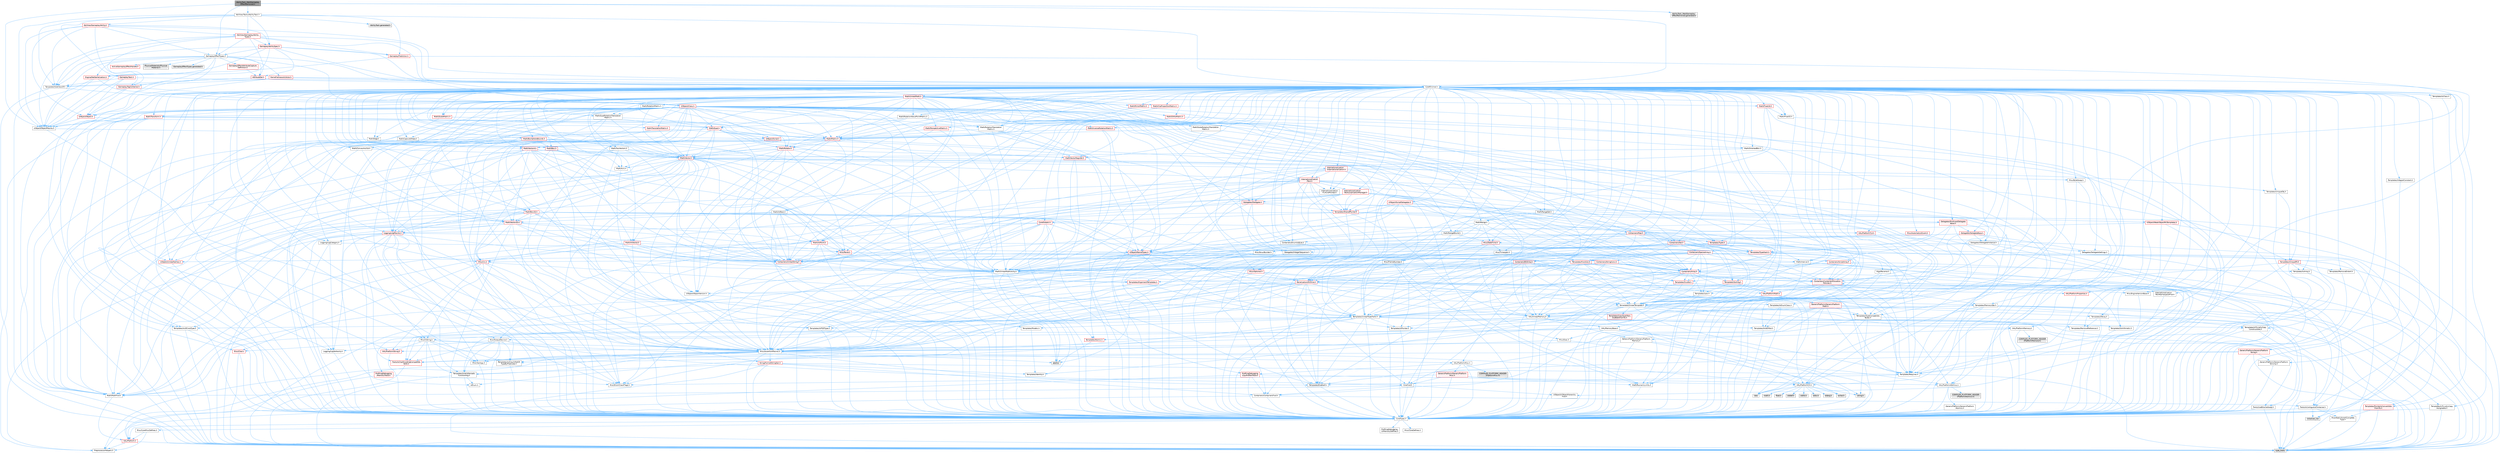 digraph "AbilityTask_WaitGameplayEffectRemoved.h"
{
 // INTERACTIVE_SVG=YES
 // LATEX_PDF_SIZE
  bgcolor="transparent";
  edge [fontname=Helvetica,fontsize=10,labelfontname=Helvetica,labelfontsize=10];
  node [fontname=Helvetica,fontsize=10,shape=box,height=0.2,width=0.4];
  Node1 [id="Node000001",label="AbilityTask_WaitGameplay\lEffectRemoved.h",height=0.2,width=0.4,color="gray40", fillcolor="grey60", style="filled", fontcolor="black",tooltip=" "];
  Node1 -> Node2 [id="edge1_Node000001_Node000002",color="steelblue1",style="solid",tooltip=" "];
  Node2 [id="Node000002",label="CoreMinimal.h",height=0.2,width=0.4,color="grey40", fillcolor="white", style="filled",URL="$d7/d67/CoreMinimal_8h.html",tooltip=" "];
  Node2 -> Node3 [id="edge2_Node000002_Node000003",color="steelblue1",style="solid",tooltip=" "];
  Node3 [id="Node000003",label="CoreTypes.h",height=0.2,width=0.4,color="grey40", fillcolor="white", style="filled",URL="$dc/dec/CoreTypes_8h.html",tooltip=" "];
  Node3 -> Node4 [id="edge3_Node000003_Node000004",color="steelblue1",style="solid",tooltip=" "];
  Node4 [id="Node000004",label="HAL/Platform.h",height=0.2,width=0.4,color="red", fillcolor="#FFF0F0", style="filled",URL="$d9/dd0/Platform_8h.html",tooltip=" "];
  Node4 -> Node7 [id="edge4_Node000004_Node000007",color="steelblue1",style="solid",tooltip=" "];
  Node7 [id="Node000007",label="type_traits",height=0.2,width=0.4,color="grey60", fillcolor="#E0E0E0", style="filled",tooltip=" "];
  Node4 -> Node8 [id="edge5_Node000004_Node000008",color="steelblue1",style="solid",tooltip=" "];
  Node8 [id="Node000008",label="PreprocessorHelpers.h",height=0.2,width=0.4,color="grey40", fillcolor="white", style="filled",URL="$db/ddb/PreprocessorHelpers_8h.html",tooltip=" "];
  Node3 -> Node14 [id="edge6_Node000003_Node000014",color="steelblue1",style="solid",tooltip=" "];
  Node14 [id="Node000014",label="ProfilingDebugging\l/UMemoryDefines.h",height=0.2,width=0.4,color="grey40", fillcolor="white", style="filled",URL="$d2/da2/UMemoryDefines_8h.html",tooltip=" "];
  Node3 -> Node15 [id="edge7_Node000003_Node000015",color="steelblue1",style="solid",tooltip=" "];
  Node15 [id="Node000015",label="Misc/CoreMiscDefines.h",height=0.2,width=0.4,color="grey40", fillcolor="white", style="filled",URL="$da/d38/CoreMiscDefines_8h.html",tooltip=" "];
  Node15 -> Node4 [id="edge8_Node000015_Node000004",color="steelblue1",style="solid",tooltip=" "];
  Node15 -> Node8 [id="edge9_Node000015_Node000008",color="steelblue1",style="solid",tooltip=" "];
  Node3 -> Node16 [id="edge10_Node000003_Node000016",color="steelblue1",style="solid",tooltip=" "];
  Node16 [id="Node000016",label="Misc/CoreDefines.h",height=0.2,width=0.4,color="grey40", fillcolor="white", style="filled",URL="$d3/dd2/CoreDefines_8h.html",tooltip=" "];
  Node2 -> Node17 [id="edge11_Node000002_Node000017",color="steelblue1",style="solid",tooltip=" "];
  Node17 [id="Node000017",label="CoreFwd.h",height=0.2,width=0.4,color="grey40", fillcolor="white", style="filled",URL="$d1/d1e/CoreFwd_8h.html",tooltip=" "];
  Node17 -> Node3 [id="edge12_Node000017_Node000003",color="steelblue1",style="solid",tooltip=" "];
  Node17 -> Node18 [id="edge13_Node000017_Node000018",color="steelblue1",style="solid",tooltip=" "];
  Node18 [id="Node000018",label="Containers/ContainersFwd.h",height=0.2,width=0.4,color="grey40", fillcolor="white", style="filled",URL="$d4/d0a/ContainersFwd_8h.html",tooltip=" "];
  Node18 -> Node4 [id="edge14_Node000018_Node000004",color="steelblue1",style="solid",tooltip=" "];
  Node18 -> Node3 [id="edge15_Node000018_Node000003",color="steelblue1",style="solid",tooltip=" "];
  Node18 -> Node19 [id="edge16_Node000018_Node000019",color="steelblue1",style="solid",tooltip=" "];
  Node19 [id="Node000019",label="Traits/IsContiguousContainer.h",height=0.2,width=0.4,color="grey40", fillcolor="white", style="filled",URL="$d5/d3c/IsContiguousContainer_8h.html",tooltip=" "];
  Node19 -> Node3 [id="edge17_Node000019_Node000003",color="steelblue1",style="solid",tooltip=" "];
  Node19 -> Node20 [id="edge18_Node000019_Node000020",color="steelblue1",style="solid",tooltip=" "];
  Node20 [id="Node000020",label="Misc/StaticAssertComplete\lType.h",height=0.2,width=0.4,color="grey40", fillcolor="white", style="filled",URL="$d5/d4e/StaticAssertCompleteType_8h.html",tooltip=" "];
  Node19 -> Node21 [id="edge19_Node000019_Node000021",color="steelblue1",style="solid",tooltip=" "];
  Node21 [id="Node000021",label="initializer_list",height=0.2,width=0.4,color="grey60", fillcolor="#E0E0E0", style="filled",tooltip=" "];
  Node17 -> Node22 [id="edge20_Node000017_Node000022",color="steelblue1",style="solid",tooltip=" "];
  Node22 [id="Node000022",label="Math/MathFwd.h",height=0.2,width=0.4,color="grey40", fillcolor="white", style="filled",URL="$d2/d10/MathFwd_8h.html",tooltip=" "];
  Node22 -> Node4 [id="edge21_Node000022_Node000004",color="steelblue1",style="solid",tooltip=" "];
  Node17 -> Node23 [id="edge22_Node000017_Node000023",color="steelblue1",style="solid",tooltip=" "];
  Node23 [id="Node000023",label="UObject/UObjectHierarchy\lFwd.h",height=0.2,width=0.4,color="grey40", fillcolor="white", style="filled",URL="$d3/d13/UObjectHierarchyFwd_8h.html",tooltip=" "];
  Node2 -> Node23 [id="edge23_Node000002_Node000023",color="steelblue1",style="solid",tooltip=" "];
  Node2 -> Node18 [id="edge24_Node000002_Node000018",color="steelblue1",style="solid",tooltip=" "];
  Node2 -> Node24 [id="edge25_Node000002_Node000024",color="steelblue1",style="solid",tooltip=" "];
  Node24 [id="Node000024",label="Misc/VarArgs.h",height=0.2,width=0.4,color="grey40", fillcolor="white", style="filled",URL="$d5/d6f/VarArgs_8h.html",tooltip=" "];
  Node24 -> Node3 [id="edge26_Node000024_Node000003",color="steelblue1",style="solid",tooltip=" "];
  Node2 -> Node25 [id="edge27_Node000002_Node000025",color="steelblue1",style="solid",tooltip=" "];
  Node25 [id="Node000025",label="Logging/LogVerbosity.h",height=0.2,width=0.4,color="grey40", fillcolor="white", style="filled",URL="$d2/d8f/LogVerbosity_8h.html",tooltip=" "];
  Node25 -> Node3 [id="edge28_Node000025_Node000003",color="steelblue1",style="solid",tooltip=" "];
  Node2 -> Node26 [id="edge29_Node000002_Node000026",color="steelblue1",style="solid",tooltip=" "];
  Node26 [id="Node000026",label="Misc/OutputDevice.h",height=0.2,width=0.4,color="grey40", fillcolor="white", style="filled",URL="$d7/d32/OutputDevice_8h.html",tooltip=" "];
  Node26 -> Node17 [id="edge30_Node000026_Node000017",color="steelblue1",style="solid",tooltip=" "];
  Node26 -> Node3 [id="edge31_Node000026_Node000003",color="steelblue1",style="solid",tooltip=" "];
  Node26 -> Node25 [id="edge32_Node000026_Node000025",color="steelblue1",style="solid",tooltip=" "];
  Node26 -> Node24 [id="edge33_Node000026_Node000024",color="steelblue1",style="solid",tooltip=" "];
  Node26 -> Node27 [id="edge34_Node000026_Node000027",color="steelblue1",style="solid",tooltip=" "];
  Node27 [id="Node000027",label="Templates/IsArrayOrRefOf\lTypeByPredicate.h",height=0.2,width=0.4,color="grey40", fillcolor="white", style="filled",URL="$d6/da1/IsArrayOrRefOfTypeByPredicate_8h.html",tooltip=" "];
  Node27 -> Node3 [id="edge35_Node000027_Node000003",color="steelblue1",style="solid",tooltip=" "];
  Node26 -> Node28 [id="edge36_Node000026_Node000028",color="steelblue1",style="solid",tooltip=" "];
  Node28 [id="Node000028",label="Templates/IsValidVariadic\lFunctionArg.h",height=0.2,width=0.4,color="grey40", fillcolor="white", style="filled",URL="$d0/dc8/IsValidVariadicFunctionArg_8h.html",tooltip=" "];
  Node28 -> Node3 [id="edge37_Node000028_Node000003",color="steelblue1",style="solid",tooltip=" "];
  Node28 -> Node29 [id="edge38_Node000028_Node000029",color="steelblue1",style="solid",tooltip=" "];
  Node29 [id="Node000029",label="IsEnum.h",height=0.2,width=0.4,color="grey40", fillcolor="white", style="filled",URL="$d4/de5/IsEnum_8h.html",tooltip=" "];
  Node28 -> Node7 [id="edge39_Node000028_Node000007",color="steelblue1",style="solid",tooltip=" "];
  Node26 -> Node30 [id="edge40_Node000026_Node000030",color="steelblue1",style="solid",tooltip=" "];
  Node30 [id="Node000030",label="Traits/IsCharEncodingCompatible\lWith.h",height=0.2,width=0.4,color="red", fillcolor="#FFF0F0", style="filled",URL="$df/dd1/IsCharEncodingCompatibleWith_8h.html",tooltip=" "];
  Node30 -> Node7 [id="edge41_Node000030_Node000007",color="steelblue1",style="solid",tooltip=" "];
  Node2 -> Node32 [id="edge42_Node000002_Node000032",color="steelblue1",style="solid",tooltip=" "];
  Node32 [id="Node000032",label="HAL/PlatformCrt.h",height=0.2,width=0.4,color="grey40", fillcolor="white", style="filled",URL="$d8/d75/PlatformCrt_8h.html",tooltip=" "];
  Node32 -> Node33 [id="edge43_Node000032_Node000033",color="steelblue1",style="solid",tooltip=" "];
  Node33 [id="Node000033",label="new",height=0.2,width=0.4,color="grey60", fillcolor="#E0E0E0", style="filled",tooltip=" "];
  Node32 -> Node34 [id="edge44_Node000032_Node000034",color="steelblue1",style="solid",tooltip=" "];
  Node34 [id="Node000034",label="wchar.h",height=0.2,width=0.4,color="grey60", fillcolor="#E0E0E0", style="filled",tooltip=" "];
  Node32 -> Node35 [id="edge45_Node000032_Node000035",color="steelblue1",style="solid",tooltip=" "];
  Node35 [id="Node000035",label="stddef.h",height=0.2,width=0.4,color="grey60", fillcolor="#E0E0E0", style="filled",tooltip=" "];
  Node32 -> Node36 [id="edge46_Node000032_Node000036",color="steelblue1",style="solid",tooltip=" "];
  Node36 [id="Node000036",label="stdlib.h",height=0.2,width=0.4,color="grey60", fillcolor="#E0E0E0", style="filled",tooltip=" "];
  Node32 -> Node37 [id="edge47_Node000032_Node000037",color="steelblue1",style="solid",tooltip=" "];
  Node37 [id="Node000037",label="stdio.h",height=0.2,width=0.4,color="grey60", fillcolor="#E0E0E0", style="filled",tooltip=" "];
  Node32 -> Node38 [id="edge48_Node000032_Node000038",color="steelblue1",style="solid",tooltip=" "];
  Node38 [id="Node000038",label="stdarg.h",height=0.2,width=0.4,color="grey60", fillcolor="#E0E0E0", style="filled",tooltip=" "];
  Node32 -> Node39 [id="edge49_Node000032_Node000039",color="steelblue1",style="solid",tooltip=" "];
  Node39 [id="Node000039",label="math.h",height=0.2,width=0.4,color="grey60", fillcolor="#E0E0E0", style="filled",tooltip=" "];
  Node32 -> Node40 [id="edge50_Node000032_Node000040",color="steelblue1",style="solid",tooltip=" "];
  Node40 [id="Node000040",label="float.h",height=0.2,width=0.4,color="grey60", fillcolor="#E0E0E0", style="filled",tooltip=" "];
  Node32 -> Node41 [id="edge51_Node000032_Node000041",color="steelblue1",style="solid",tooltip=" "];
  Node41 [id="Node000041",label="string.h",height=0.2,width=0.4,color="grey60", fillcolor="#E0E0E0", style="filled",tooltip=" "];
  Node2 -> Node42 [id="edge52_Node000002_Node000042",color="steelblue1",style="solid",tooltip=" "];
  Node42 [id="Node000042",label="HAL/PlatformMisc.h",height=0.2,width=0.4,color="grey40", fillcolor="white", style="filled",URL="$d0/df5/PlatformMisc_8h.html",tooltip=" "];
  Node42 -> Node3 [id="edge53_Node000042_Node000003",color="steelblue1",style="solid",tooltip=" "];
  Node42 -> Node43 [id="edge54_Node000042_Node000043",color="steelblue1",style="solid",tooltip=" "];
  Node43 [id="Node000043",label="GenericPlatform/GenericPlatform\lMisc.h",height=0.2,width=0.4,color="red", fillcolor="#FFF0F0", style="filled",URL="$db/d9a/GenericPlatformMisc_8h.html",tooltip=" "];
  Node43 -> Node17 [id="edge55_Node000043_Node000017",color="steelblue1",style="solid",tooltip=" "];
  Node43 -> Node3 [id="edge56_Node000043_Node000003",color="steelblue1",style="solid",tooltip=" "];
  Node43 -> Node32 [id="edge57_Node000043_Node000032",color="steelblue1",style="solid",tooltip=" "];
  Node43 -> Node47 [id="edge58_Node000043_Node000047",color="steelblue1",style="solid",tooltip=" "];
  Node47 [id="Node000047",label="Math/NumericLimits.h",height=0.2,width=0.4,color="grey40", fillcolor="white", style="filled",URL="$df/d1b/NumericLimits_8h.html",tooltip=" "];
  Node47 -> Node3 [id="edge59_Node000047_Node000003",color="steelblue1",style="solid",tooltip=" "];
  Node43 -> Node49 [id="edge60_Node000043_Node000049",color="steelblue1",style="solid",tooltip=" "];
  Node49 [id="Node000049",label="Misc/EnumClassFlags.h",height=0.2,width=0.4,color="grey40", fillcolor="white", style="filled",URL="$d8/de7/EnumClassFlags_8h.html",tooltip=" "];
  Node42 -> Node52 [id="edge61_Node000042_Node000052",color="steelblue1",style="solid",tooltip=" "];
  Node52 [id="Node000052",label="COMPILED_PLATFORM_HEADER\l(PlatformMisc.h)",height=0.2,width=0.4,color="grey60", fillcolor="#E0E0E0", style="filled",tooltip=" "];
  Node42 -> Node53 [id="edge62_Node000042_Node000053",color="steelblue1",style="solid",tooltip=" "];
  Node53 [id="Node000053",label="ProfilingDebugging\l/CpuProfilerTrace.h",height=0.2,width=0.4,color="red", fillcolor="#FFF0F0", style="filled",URL="$da/dcb/CpuProfilerTrace_8h.html",tooltip=" "];
  Node53 -> Node3 [id="edge63_Node000053_Node000003",color="steelblue1",style="solid",tooltip=" "];
  Node53 -> Node18 [id="edge64_Node000053_Node000018",color="steelblue1",style="solid",tooltip=" "];
  Node53 -> Node54 [id="edge65_Node000053_Node000054",color="steelblue1",style="solid",tooltip=" "];
  Node54 [id="Node000054",label="HAL/PlatformAtomics.h",height=0.2,width=0.4,color="grey40", fillcolor="white", style="filled",URL="$d3/d36/PlatformAtomics_8h.html",tooltip=" "];
  Node54 -> Node3 [id="edge66_Node000054_Node000003",color="steelblue1",style="solid",tooltip=" "];
  Node54 -> Node55 [id="edge67_Node000054_Node000055",color="steelblue1",style="solid",tooltip=" "];
  Node55 [id="Node000055",label="GenericPlatform/GenericPlatform\lAtomics.h",height=0.2,width=0.4,color="grey40", fillcolor="white", style="filled",URL="$da/d72/GenericPlatformAtomics_8h.html",tooltip=" "];
  Node55 -> Node3 [id="edge68_Node000055_Node000003",color="steelblue1",style="solid",tooltip=" "];
  Node54 -> Node56 [id="edge69_Node000054_Node000056",color="steelblue1",style="solid",tooltip=" "];
  Node56 [id="Node000056",label="COMPILED_PLATFORM_HEADER\l(PlatformAtomics.h)",height=0.2,width=0.4,color="grey60", fillcolor="#E0E0E0", style="filled",tooltip=" "];
  Node53 -> Node8 [id="edge70_Node000053_Node000008",color="steelblue1",style="solid",tooltip=" "];
  Node2 -> Node61 [id="edge71_Node000002_Node000061",color="steelblue1",style="solid",tooltip=" "];
  Node61 [id="Node000061",label="Misc/AssertionMacros.h",height=0.2,width=0.4,color="grey40", fillcolor="white", style="filled",URL="$d0/dfa/AssertionMacros_8h.html",tooltip=" "];
  Node61 -> Node3 [id="edge72_Node000061_Node000003",color="steelblue1",style="solid",tooltip=" "];
  Node61 -> Node4 [id="edge73_Node000061_Node000004",color="steelblue1",style="solid",tooltip=" "];
  Node61 -> Node42 [id="edge74_Node000061_Node000042",color="steelblue1",style="solid",tooltip=" "];
  Node61 -> Node8 [id="edge75_Node000061_Node000008",color="steelblue1",style="solid",tooltip=" "];
  Node61 -> Node62 [id="edge76_Node000061_Node000062",color="steelblue1",style="solid",tooltip=" "];
  Node62 [id="Node000062",label="Templates/EnableIf.h",height=0.2,width=0.4,color="grey40", fillcolor="white", style="filled",URL="$d7/d60/EnableIf_8h.html",tooltip=" "];
  Node62 -> Node3 [id="edge77_Node000062_Node000003",color="steelblue1",style="solid",tooltip=" "];
  Node61 -> Node27 [id="edge78_Node000061_Node000027",color="steelblue1",style="solid",tooltip=" "];
  Node61 -> Node28 [id="edge79_Node000061_Node000028",color="steelblue1",style="solid",tooltip=" "];
  Node61 -> Node30 [id="edge80_Node000061_Node000030",color="steelblue1",style="solid",tooltip=" "];
  Node61 -> Node24 [id="edge81_Node000061_Node000024",color="steelblue1",style="solid",tooltip=" "];
  Node61 -> Node63 [id="edge82_Node000061_Node000063",color="steelblue1",style="solid",tooltip=" "];
  Node63 [id="Node000063",label="String/FormatStringSan.h",height=0.2,width=0.4,color="red", fillcolor="#FFF0F0", style="filled",URL="$d3/d8b/FormatStringSan_8h.html",tooltip=" "];
  Node63 -> Node7 [id="edge83_Node000063_Node000007",color="steelblue1",style="solid",tooltip=" "];
  Node63 -> Node3 [id="edge84_Node000063_Node000003",color="steelblue1",style="solid",tooltip=" "];
  Node63 -> Node64 [id="edge85_Node000063_Node000064",color="steelblue1",style="solid",tooltip=" "];
  Node64 [id="Node000064",label="Templates/Requires.h",height=0.2,width=0.4,color="grey40", fillcolor="white", style="filled",URL="$dc/d96/Requires_8h.html",tooltip=" "];
  Node64 -> Node62 [id="edge86_Node000064_Node000062",color="steelblue1",style="solid",tooltip=" "];
  Node64 -> Node7 [id="edge87_Node000064_Node000007",color="steelblue1",style="solid",tooltip=" "];
  Node63 -> Node65 [id="edge88_Node000063_Node000065",color="steelblue1",style="solid",tooltip=" "];
  Node65 [id="Node000065",label="Templates/Identity.h",height=0.2,width=0.4,color="grey40", fillcolor="white", style="filled",URL="$d0/dd5/Identity_8h.html",tooltip=" "];
  Node63 -> Node28 [id="edge89_Node000063_Node000028",color="steelblue1",style="solid",tooltip=" "];
  Node63 -> Node18 [id="edge90_Node000063_Node000018",color="steelblue1",style="solid",tooltip=" "];
  Node61 -> Node69 [id="edge91_Node000061_Node000069",color="steelblue1",style="solid",tooltip=" "];
  Node69 [id="Node000069",label="atomic",height=0.2,width=0.4,color="grey60", fillcolor="#E0E0E0", style="filled",tooltip=" "];
  Node2 -> Node70 [id="edge92_Node000002_Node000070",color="steelblue1",style="solid",tooltip=" "];
  Node70 [id="Node000070",label="Templates/IsPointer.h",height=0.2,width=0.4,color="grey40", fillcolor="white", style="filled",URL="$d7/d05/IsPointer_8h.html",tooltip=" "];
  Node70 -> Node3 [id="edge93_Node000070_Node000003",color="steelblue1",style="solid",tooltip=" "];
  Node2 -> Node71 [id="edge94_Node000002_Node000071",color="steelblue1",style="solid",tooltip=" "];
  Node71 [id="Node000071",label="HAL/PlatformMemory.h",height=0.2,width=0.4,color="grey40", fillcolor="white", style="filled",URL="$de/d68/PlatformMemory_8h.html",tooltip=" "];
  Node71 -> Node3 [id="edge95_Node000071_Node000003",color="steelblue1",style="solid",tooltip=" "];
  Node71 -> Node72 [id="edge96_Node000071_Node000072",color="steelblue1",style="solid",tooltip=" "];
  Node72 [id="Node000072",label="GenericPlatform/GenericPlatform\lMemory.h",height=0.2,width=0.4,color="grey40", fillcolor="white", style="filled",URL="$dd/d22/GenericPlatformMemory_8h.html",tooltip=" "];
  Node72 -> Node17 [id="edge97_Node000072_Node000017",color="steelblue1",style="solid",tooltip=" "];
  Node72 -> Node3 [id="edge98_Node000072_Node000003",color="steelblue1",style="solid",tooltip=" "];
  Node72 -> Node73 [id="edge99_Node000072_Node000073",color="steelblue1",style="solid",tooltip=" "];
  Node73 [id="Node000073",label="HAL/PlatformString.h",height=0.2,width=0.4,color="red", fillcolor="#FFF0F0", style="filled",URL="$db/db5/PlatformString_8h.html",tooltip=" "];
  Node73 -> Node3 [id="edge100_Node000073_Node000003",color="steelblue1",style="solid",tooltip=" "];
  Node72 -> Node41 [id="edge101_Node000072_Node000041",color="steelblue1",style="solid",tooltip=" "];
  Node72 -> Node34 [id="edge102_Node000072_Node000034",color="steelblue1",style="solid",tooltip=" "];
  Node71 -> Node75 [id="edge103_Node000071_Node000075",color="steelblue1",style="solid",tooltip=" "];
  Node75 [id="Node000075",label="COMPILED_PLATFORM_HEADER\l(PlatformMemory.h)",height=0.2,width=0.4,color="grey60", fillcolor="#E0E0E0", style="filled",tooltip=" "];
  Node2 -> Node54 [id="edge104_Node000002_Node000054",color="steelblue1",style="solid",tooltip=" "];
  Node2 -> Node76 [id="edge105_Node000002_Node000076",color="steelblue1",style="solid",tooltip=" "];
  Node76 [id="Node000076",label="Misc/Exec.h",height=0.2,width=0.4,color="grey40", fillcolor="white", style="filled",URL="$de/ddb/Exec_8h.html",tooltip=" "];
  Node76 -> Node3 [id="edge106_Node000076_Node000003",color="steelblue1",style="solid",tooltip=" "];
  Node76 -> Node61 [id="edge107_Node000076_Node000061",color="steelblue1",style="solid",tooltip=" "];
  Node2 -> Node77 [id="edge108_Node000002_Node000077",color="steelblue1",style="solid",tooltip=" "];
  Node77 [id="Node000077",label="HAL/MemoryBase.h",height=0.2,width=0.4,color="grey40", fillcolor="white", style="filled",URL="$d6/d9f/MemoryBase_8h.html",tooltip=" "];
  Node77 -> Node3 [id="edge109_Node000077_Node000003",color="steelblue1",style="solid",tooltip=" "];
  Node77 -> Node54 [id="edge110_Node000077_Node000054",color="steelblue1",style="solid",tooltip=" "];
  Node77 -> Node32 [id="edge111_Node000077_Node000032",color="steelblue1",style="solid",tooltip=" "];
  Node77 -> Node76 [id="edge112_Node000077_Node000076",color="steelblue1",style="solid",tooltip=" "];
  Node77 -> Node26 [id="edge113_Node000077_Node000026",color="steelblue1",style="solid",tooltip=" "];
  Node77 -> Node78 [id="edge114_Node000077_Node000078",color="steelblue1",style="solid",tooltip=" "];
  Node78 [id="Node000078",label="Templates/Atomic.h",height=0.2,width=0.4,color="red", fillcolor="#FFF0F0", style="filled",URL="$d3/d91/Atomic_8h.html",tooltip=" "];
  Node78 -> Node69 [id="edge115_Node000078_Node000069",color="steelblue1",style="solid",tooltip=" "];
  Node2 -> Node87 [id="edge116_Node000002_Node000087",color="steelblue1",style="solid",tooltip=" "];
  Node87 [id="Node000087",label="HAL/UnrealMemory.h",height=0.2,width=0.4,color="grey40", fillcolor="white", style="filled",URL="$d9/d96/UnrealMemory_8h.html",tooltip=" "];
  Node87 -> Node3 [id="edge117_Node000087_Node000003",color="steelblue1",style="solid",tooltip=" "];
  Node87 -> Node72 [id="edge118_Node000087_Node000072",color="steelblue1",style="solid",tooltip=" "];
  Node87 -> Node77 [id="edge119_Node000087_Node000077",color="steelblue1",style="solid",tooltip=" "];
  Node87 -> Node71 [id="edge120_Node000087_Node000071",color="steelblue1",style="solid",tooltip=" "];
  Node87 -> Node88 [id="edge121_Node000087_Node000088",color="steelblue1",style="solid",tooltip=" "];
  Node88 [id="Node000088",label="ProfilingDebugging\l/MemoryTrace.h",height=0.2,width=0.4,color="red", fillcolor="#FFF0F0", style="filled",URL="$da/dd7/MemoryTrace_8h.html",tooltip=" "];
  Node88 -> Node4 [id="edge122_Node000088_Node000004",color="steelblue1",style="solid",tooltip=" "];
  Node88 -> Node49 [id="edge123_Node000088_Node000049",color="steelblue1",style="solid",tooltip=" "];
  Node87 -> Node70 [id="edge124_Node000087_Node000070",color="steelblue1",style="solid",tooltip=" "];
  Node2 -> Node89 [id="edge125_Node000002_Node000089",color="steelblue1",style="solid",tooltip=" "];
  Node89 [id="Node000089",label="Templates/IsArithmetic.h",height=0.2,width=0.4,color="grey40", fillcolor="white", style="filled",URL="$d2/d5d/IsArithmetic_8h.html",tooltip=" "];
  Node89 -> Node3 [id="edge126_Node000089_Node000003",color="steelblue1",style="solid",tooltip=" "];
  Node2 -> Node83 [id="edge127_Node000002_Node000083",color="steelblue1",style="solid",tooltip=" "];
  Node83 [id="Node000083",label="Templates/AndOrNot.h",height=0.2,width=0.4,color="grey40", fillcolor="white", style="filled",URL="$db/d0a/AndOrNot_8h.html",tooltip=" "];
  Node83 -> Node3 [id="edge128_Node000083_Node000003",color="steelblue1",style="solid",tooltip=" "];
  Node2 -> Node90 [id="edge129_Node000002_Node000090",color="steelblue1",style="solid",tooltip=" "];
  Node90 [id="Node000090",label="Templates/IsPODType.h",height=0.2,width=0.4,color="grey40", fillcolor="white", style="filled",URL="$d7/db1/IsPODType_8h.html",tooltip=" "];
  Node90 -> Node3 [id="edge130_Node000090_Node000003",color="steelblue1",style="solid",tooltip=" "];
  Node2 -> Node91 [id="edge131_Node000002_Node000091",color="steelblue1",style="solid",tooltip=" "];
  Node91 [id="Node000091",label="Templates/IsUECoreType.h",height=0.2,width=0.4,color="grey40", fillcolor="white", style="filled",URL="$d1/db8/IsUECoreType_8h.html",tooltip=" "];
  Node91 -> Node3 [id="edge132_Node000091_Node000003",color="steelblue1",style="solid",tooltip=" "];
  Node91 -> Node7 [id="edge133_Node000091_Node000007",color="steelblue1",style="solid",tooltip=" "];
  Node2 -> Node84 [id="edge134_Node000002_Node000084",color="steelblue1",style="solid",tooltip=" "];
  Node84 [id="Node000084",label="Templates/IsTriviallyCopy\lConstructible.h",height=0.2,width=0.4,color="grey40", fillcolor="white", style="filled",URL="$d3/d78/IsTriviallyCopyConstructible_8h.html",tooltip=" "];
  Node84 -> Node3 [id="edge135_Node000084_Node000003",color="steelblue1",style="solid",tooltip=" "];
  Node84 -> Node7 [id="edge136_Node000084_Node000007",color="steelblue1",style="solid",tooltip=" "];
  Node2 -> Node92 [id="edge137_Node000002_Node000092",color="steelblue1",style="solid",tooltip=" "];
  Node92 [id="Node000092",label="Templates/UnrealTypeTraits.h",height=0.2,width=0.4,color="grey40", fillcolor="white", style="filled",URL="$d2/d2d/UnrealTypeTraits_8h.html",tooltip=" "];
  Node92 -> Node3 [id="edge138_Node000092_Node000003",color="steelblue1",style="solid",tooltip=" "];
  Node92 -> Node70 [id="edge139_Node000092_Node000070",color="steelblue1",style="solid",tooltip=" "];
  Node92 -> Node61 [id="edge140_Node000092_Node000061",color="steelblue1",style="solid",tooltip=" "];
  Node92 -> Node83 [id="edge141_Node000092_Node000083",color="steelblue1",style="solid",tooltip=" "];
  Node92 -> Node62 [id="edge142_Node000092_Node000062",color="steelblue1",style="solid",tooltip=" "];
  Node92 -> Node89 [id="edge143_Node000092_Node000089",color="steelblue1",style="solid",tooltip=" "];
  Node92 -> Node29 [id="edge144_Node000092_Node000029",color="steelblue1",style="solid",tooltip=" "];
  Node92 -> Node93 [id="edge145_Node000092_Node000093",color="steelblue1",style="solid",tooltip=" "];
  Node93 [id="Node000093",label="Templates/Models.h",height=0.2,width=0.4,color="grey40", fillcolor="white", style="filled",URL="$d3/d0c/Models_8h.html",tooltip=" "];
  Node93 -> Node65 [id="edge146_Node000093_Node000065",color="steelblue1",style="solid",tooltip=" "];
  Node92 -> Node90 [id="edge147_Node000092_Node000090",color="steelblue1",style="solid",tooltip=" "];
  Node92 -> Node91 [id="edge148_Node000092_Node000091",color="steelblue1",style="solid",tooltip=" "];
  Node92 -> Node84 [id="edge149_Node000092_Node000084",color="steelblue1",style="solid",tooltip=" "];
  Node2 -> Node62 [id="edge150_Node000002_Node000062",color="steelblue1",style="solid",tooltip=" "];
  Node2 -> Node94 [id="edge151_Node000002_Node000094",color="steelblue1",style="solid",tooltip=" "];
  Node94 [id="Node000094",label="Templates/RemoveReference.h",height=0.2,width=0.4,color="grey40", fillcolor="white", style="filled",URL="$da/dbe/RemoveReference_8h.html",tooltip=" "];
  Node94 -> Node3 [id="edge152_Node000094_Node000003",color="steelblue1",style="solid",tooltip=" "];
  Node2 -> Node95 [id="edge153_Node000002_Node000095",color="steelblue1",style="solid",tooltip=" "];
  Node95 [id="Node000095",label="Templates/IntegralConstant.h",height=0.2,width=0.4,color="grey40", fillcolor="white", style="filled",URL="$db/d1b/IntegralConstant_8h.html",tooltip=" "];
  Node95 -> Node3 [id="edge154_Node000095_Node000003",color="steelblue1",style="solid",tooltip=" "];
  Node2 -> Node96 [id="edge155_Node000002_Node000096",color="steelblue1",style="solid",tooltip=" "];
  Node96 [id="Node000096",label="Templates/IsClass.h",height=0.2,width=0.4,color="grey40", fillcolor="white", style="filled",URL="$db/dcb/IsClass_8h.html",tooltip=" "];
  Node96 -> Node3 [id="edge156_Node000096_Node000003",color="steelblue1",style="solid",tooltip=" "];
  Node2 -> Node97 [id="edge157_Node000002_Node000097",color="steelblue1",style="solid",tooltip=" "];
  Node97 [id="Node000097",label="Templates/TypeCompatible\lBytes.h",height=0.2,width=0.4,color="grey40", fillcolor="white", style="filled",URL="$df/d0a/TypeCompatibleBytes_8h.html",tooltip=" "];
  Node97 -> Node3 [id="edge158_Node000097_Node000003",color="steelblue1",style="solid",tooltip=" "];
  Node97 -> Node41 [id="edge159_Node000097_Node000041",color="steelblue1",style="solid",tooltip=" "];
  Node97 -> Node33 [id="edge160_Node000097_Node000033",color="steelblue1",style="solid",tooltip=" "];
  Node97 -> Node7 [id="edge161_Node000097_Node000007",color="steelblue1",style="solid",tooltip=" "];
  Node2 -> Node19 [id="edge162_Node000002_Node000019",color="steelblue1",style="solid",tooltip=" "];
  Node2 -> Node98 [id="edge163_Node000002_Node000098",color="steelblue1",style="solid",tooltip=" "];
  Node98 [id="Node000098",label="Templates/UnrealTemplate.h",height=0.2,width=0.4,color="grey40", fillcolor="white", style="filled",URL="$d4/d24/UnrealTemplate_8h.html",tooltip=" "];
  Node98 -> Node3 [id="edge164_Node000098_Node000003",color="steelblue1",style="solid",tooltip=" "];
  Node98 -> Node70 [id="edge165_Node000098_Node000070",color="steelblue1",style="solid",tooltip=" "];
  Node98 -> Node87 [id="edge166_Node000098_Node000087",color="steelblue1",style="solid",tooltip=" "];
  Node98 -> Node99 [id="edge167_Node000098_Node000099",color="steelblue1",style="solid",tooltip=" "];
  Node99 [id="Node000099",label="Templates/CopyQualifiers\lAndRefsFromTo.h",height=0.2,width=0.4,color="red", fillcolor="#FFF0F0", style="filled",URL="$d3/db3/CopyQualifiersAndRefsFromTo_8h.html",tooltip=" "];
  Node98 -> Node92 [id="edge168_Node000098_Node000092",color="steelblue1",style="solid",tooltip=" "];
  Node98 -> Node94 [id="edge169_Node000098_Node000094",color="steelblue1",style="solid",tooltip=" "];
  Node98 -> Node64 [id="edge170_Node000098_Node000064",color="steelblue1",style="solid",tooltip=" "];
  Node98 -> Node97 [id="edge171_Node000098_Node000097",color="steelblue1",style="solid",tooltip=" "];
  Node98 -> Node65 [id="edge172_Node000098_Node000065",color="steelblue1",style="solid",tooltip=" "];
  Node98 -> Node19 [id="edge173_Node000098_Node000019",color="steelblue1",style="solid",tooltip=" "];
  Node98 -> Node101 [id="edge174_Node000098_Node000101",color="steelblue1",style="solid",tooltip=" "];
  Node101 [id="Node000101",label="Traits/UseBitwiseSwap.h",height=0.2,width=0.4,color="grey40", fillcolor="white", style="filled",URL="$db/df3/UseBitwiseSwap_8h.html",tooltip=" "];
  Node101 -> Node3 [id="edge175_Node000101_Node000003",color="steelblue1",style="solid",tooltip=" "];
  Node101 -> Node7 [id="edge176_Node000101_Node000007",color="steelblue1",style="solid",tooltip=" "];
  Node98 -> Node7 [id="edge177_Node000098_Node000007",color="steelblue1",style="solid",tooltip=" "];
  Node2 -> Node47 [id="edge178_Node000002_Node000047",color="steelblue1",style="solid",tooltip=" "];
  Node2 -> Node102 [id="edge179_Node000002_Node000102",color="steelblue1",style="solid",tooltip=" "];
  Node102 [id="Node000102",label="HAL/PlatformMath.h",height=0.2,width=0.4,color="red", fillcolor="#FFF0F0", style="filled",URL="$dc/d53/PlatformMath_8h.html",tooltip=" "];
  Node102 -> Node3 [id="edge180_Node000102_Node000003",color="steelblue1",style="solid",tooltip=" "];
  Node102 -> Node103 [id="edge181_Node000102_Node000103",color="steelblue1",style="solid",tooltip=" "];
  Node103 [id="Node000103",label="GenericPlatform/GenericPlatform\lMath.h",height=0.2,width=0.4,color="red", fillcolor="#FFF0F0", style="filled",URL="$d5/d79/GenericPlatformMath_8h.html",tooltip=" "];
  Node103 -> Node3 [id="edge182_Node000103_Node000003",color="steelblue1",style="solid",tooltip=" "];
  Node103 -> Node18 [id="edge183_Node000103_Node000018",color="steelblue1",style="solid",tooltip=" "];
  Node103 -> Node32 [id="edge184_Node000103_Node000032",color="steelblue1",style="solid",tooltip=" "];
  Node103 -> Node83 [id="edge185_Node000103_Node000083",color="steelblue1",style="solid",tooltip=" "];
  Node103 -> Node104 [id="edge186_Node000103_Node000104",color="steelblue1",style="solid",tooltip=" "];
  Node104 [id="Node000104",label="Templates/Decay.h",height=0.2,width=0.4,color="grey40", fillcolor="white", style="filled",URL="$dd/d0f/Decay_8h.html",tooltip=" "];
  Node104 -> Node3 [id="edge187_Node000104_Node000003",color="steelblue1",style="solid",tooltip=" "];
  Node104 -> Node94 [id="edge188_Node000104_Node000094",color="steelblue1",style="solid",tooltip=" "];
  Node104 -> Node7 [id="edge189_Node000104_Node000007",color="steelblue1",style="solid",tooltip=" "];
  Node103 -> Node92 [id="edge190_Node000103_Node000092",color="steelblue1",style="solid",tooltip=" "];
  Node103 -> Node64 [id="edge191_Node000103_Node000064",color="steelblue1",style="solid",tooltip=" "];
  Node103 -> Node97 [id="edge192_Node000103_Node000097",color="steelblue1",style="solid",tooltip=" "];
  Node103 -> Node7 [id="edge193_Node000103_Node000007",color="steelblue1",style="solid",tooltip=" "];
  Node2 -> Node85 [id="edge194_Node000002_Node000085",color="steelblue1",style="solid",tooltip=" "];
  Node85 [id="Node000085",label="Templates/IsTriviallyCopy\lAssignable.h",height=0.2,width=0.4,color="grey40", fillcolor="white", style="filled",URL="$d2/df2/IsTriviallyCopyAssignable_8h.html",tooltip=" "];
  Node85 -> Node3 [id="edge195_Node000085_Node000003",color="steelblue1",style="solid",tooltip=" "];
  Node85 -> Node7 [id="edge196_Node000085_Node000007",color="steelblue1",style="solid",tooltip=" "];
  Node2 -> Node110 [id="edge197_Node000002_Node000110",color="steelblue1",style="solid",tooltip=" "];
  Node110 [id="Node000110",label="Templates/MemoryOps.h",height=0.2,width=0.4,color="grey40", fillcolor="white", style="filled",URL="$db/dea/MemoryOps_8h.html",tooltip=" "];
  Node110 -> Node3 [id="edge198_Node000110_Node000003",color="steelblue1",style="solid",tooltip=" "];
  Node110 -> Node87 [id="edge199_Node000110_Node000087",color="steelblue1",style="solid",tooltip=" "];
  Node110 -> Node85 [id="edge200_Node000110_Node000085",color="steelblue1",style="solid",tooltip=" "];
  Node110 -> Node84 [id="edge201_Node000110_Node000084",color="steelblue1",style="solid",tooltip=" "];
  Node110 -> Node64 [id="edge202_Node000110_Node000064",color="steelblue1",style="solid",tooltip=" "];
  Node110 -> Node92 [id="edge203_Node000110_Node000092",color="steelblue1",style="solid",tooltip=" "];
  Node110 -> Node101 [id="edge204_Node000110_Node000101",color="steelblue1",style="solid",tooltip=" "];
  Node110 -> Node33 [id="edge205_Node000110_Node000033",color="steelblue1",style="solid",tooltip=" "];
  Node110 -> Node7 [id="edge206_Node000110_Node000007",color="steelblue1",style="solid",tooltip=" "];
  Node2 -> Node111 [id="edge207_Node000002_Node000111",color="steelblue1",style="solid",tooltip=" "];
  Node111 [id="Node000111",label="Containers/ContainerAllocation\lPolicies.h",height=0.2,width=0.4,color="red", fillcolor="#FFF0F0", style="filled",URL="$d7/dff/ContainerAllocationPolicies_8h.html",tooltip=" "];
  Node111 -> Node3 [id="edge208_Node000111_Node000003",color="steelblue1",style="solid",tooltip=" "];
  Node111 -> Node111 [id="edge209_Node000111_Node000111",color="steelblue1",style="solid",tooltip=" "];
  Node111 -> Node102 [id="edge210_Node000111_Node000102",color="steelblue1",style="solid",tooltip=" "];
  Node111 -> Node87 [id="edge211_Node000111_Node000087",color="steelblue1",style="solid",tooltip=" "];
  Node111 -> Node47 [id="edge212_Node000111_Node000047",color="steelblue1",style="solid",tooltip=" "];
  Node111 -> Node61 [id="edge213_Node000111_Node000061",color="steelblue1",style="solid",tooltip=" "];
  Node111 -> Node110 [id="edge214_Node000111_Node000110",color="steelblue1",style="solid",tooltip=" "];
  Node111 -> Node97 [id="edge215_Node000111_Node000097",color="steelblue1",style="solid",tooltip=" "];
  Node111 -> Node7 [id="edge216_Node000111_Node000007",color="steelblue1",style="solid",tooltip=" "];
  Node2 -> Node114 [id="edge217_Node000002_Node000114",color="steelblue1",style="solid",tooltip=" "];
  Node114 [id="Node000114",label="Templates/IsEnumClass.h",height=0.2,width=0.4,color="grey40", fillcolor="white", style="filled",URL="$d7/d15/IsEnumClass_8h.html",tooltip=" "];
  Node114 -> Node3 [id="edge218_Node000114_Node000003",color="steelblue1",style="solid",tooltip=" "];
  Node114 -> Node83 [id="edge219_Node000114_Node000083",color="steelblue1",style="solid",tooltip=" "];
  Node2 -> Node115 [id="edge220_Node000002_Node000115",color="steelblue1",style="solid",tooltip=" "];
  Node115 [id="Node000115",label="HAL/PlatformProperties.h",height=0.2,width=0.4,color="red", fillcolor="#FFF0F0", style="filled",URL="$d9/db0/PlatformProperties_8h.html",tooltip=" "];
  Node115 -> Node3 [id="edge221_Node000115_Node000003",color="steelblue1",style="solid",tooltip=" "];
  Node2 -> Node118 [id="edge222_Node000002_Node000118",color="steelblue1",style="solid",tooltip=" "];
  Node118 [id="Node000118",label="Misc/EngineVersionBase.h",height=0.2,width=0.4,color="grey40", fillcolor="white", style="filled",URL="$d5/d2b/EngineVersionBase_8h.html",tooltip=" "];
  Node118 -> Node3 [id="edge223_Node000118_Node000003",color="steelblue1",style="solid",tooltip=" "];
  Node2 -> Node119 [id="edge224_Node000002_Node000119",color="steelblue1",style="solid",tooltip=" "];
  Node119 [id="Node000119",label="Internationalization\l/TextNamespaceFwd.h",height=0.2,width=0.4,color="grey40", fillcolor="white", style="filled",URL="$d8/d97/TextNamespaceFwd_8h.html",tooltip=" "];
  Node119 -> Node3 [id="edge225_Node000119_Node000003",color="steelblue1",style="solid",tooltip=" "];
  Node2 -> Node120 [id="edge226_Node000002_Node000120",color="steelblue1",style="solid",tooltip=" "];
  Node120 [id="Node000120",label="Serialization/Archive.h",height=0.2,width=0.4,color="red", fillcolor="#FFF0F0", style="filled",URL="$d7/d3b/Archive_8h.html",tooltip=" "];
  Node120 -> Node17 [id="edge227_Node000120_Node000017",color="steelblue1",style="solid",tooltip=" "];
  Node120 -> Node3 [id="edge228_Node000120_Node000003",color="steelblue1",style="solid",tooltip=" "];
  Node120 -> Node115 [id="edge229_Node000120_Node000115",color="steelblue1",style="solid",tooltip=" "];
  Node120 -> Node119 [id="edge230_Node000120_Node000119",color="steelblue1",style="solid",tooltip=" "];
  Node120 -> Node22 [id="edge231_Node000120_Node000022",color="steelblue1",style="solid",tooltip=" "];
  Node120 -> Node61 [id="edge232_Node000120_Node000061",color="steelblue1",style="solid",tooltip=" "];
  Node120 -> Node118 [id="edge233_Node000120_Node000118",color="steelblue1",style="solid",tooltip=" "];
  Node120 -> Node24 [id="edge234_Node000120_Node000024",color="steelblue1",style="solid",tooltip=" "];
  Node120 -> Node62 [id="edge235_Node000120_Node000062",color="steelblue1",style="solid",tooltip=" "];
  Node120 -> Node27 [id="edge236_Node000120_Node000027",color="steelblue1",style="solid",tooltip=" "];
  Node120 -> Node114 [id="edge237_Node000120_Node000114",color="steelblue1",style="solid",tooltip=" "];
  Node120 -> Node28 [id="edge238_Node000120_Node000028",color="steelblue1",style="solid",tooltip=" "];
  Node120 -> Node98 [id="edge239_Node000120_Node000098",color="steelblue1",style="solid",tooltip=" "];
  Node120 -> Node30 [id="edge240_Node000120_Node000030",color="steelblue1",style="solid",tooltip=" "];
  Node120 -> Node123 [id="edge241_Node000120_Node000123",color="steelblue1",style="solid",tooltip=" "];
  Node123 [id="Node000123",label="UObject/ObjectVersion.h",height=0.2,width=0.4,color="grey40", fillcolor="white", style="filled",URL="$da/d63/ObjectVersion_8h.html",tooltip=" "];
  Node123 -> Node3 [id="edge242_Node000123_Node000003",color="steelblue1",style="solid",tooltip=" "];
  Node2 -> Node124 [id="edge243_Node000002_Node000124",color="steelblue1",style="solid",tooltip=" "];
  Node124 [id="Node000124",label="Templates/Less.h",height=0.2,width=0.4,color="grey40", fillcolor="white", style="filled",URL="$de/dc8/Less_8h.html",tooltip=" "];
  Node124 -> Node3 [id="edge244_Node000124_Node000003",color="steelblue1",style="solid",tooltip=" "];
  Node124 -> Node98 [id="edge245_Node000124_Node000098",color="steelblue1",style="solid",tooltip=" "];
  Node2 -> Node125 [id="edge246_Node000002_Node000125",color="steelblue1",style="solid",tooltip=" "];
  Node125 [id="Node000125",label="Templates/Sorting.h",height=0.2,width=0.4,color="red", fillcolor="#FFF0F0", style="filled",URL="$d3/d9e/Sorting_8h.html",tooltip=" "];
  Node125 -> Node3 [id="edge247_Node000125_Node000003",color="steelblue1",style="solid",tooltip=" "];
  Node125 -> Node102 [id="edge248_Node000125_Node000102",color="steelblue1",style="solid",tooltip=" "];
  Node125 -> Node124 [id="edge249_Node000125_Node000124",color="steelblue1",style="solid",tooltip=" "];
  Node2 -> Node136 [id="edge250_Node000002_Node000136",color="steelblue1",style="solid",tooltip=" "];
  Node136 [id="Node000136",label="Misc/Char.h",height=0.2,width=0.4,color="red", fillcolor="#FFF0F0", style="filled",URL="$d0/d58/Char_8h.html",tooltip=" "];
  Node136 -> Node3 [id="edge251_Node000136_Node000003",color="steelblue1",style="solid",tooltip=" "];
  Node136 -> Node7 [id="edge252_Node000136_Node000007",color="steelblue1",style="solid",tooltip=" "];
  Node2 -> Node139 [id="edge253_Node000002_Node000139",color="steelblue1",style="solid",tooltip=" "];
  Node139 [id="Node000139",label="GenericPlatform/GenericPlatform\lStricmp.h",height=0.2,width=0.4,color="grey40", fillcolor="white", style="filled",URL="$d2/d86/GenericPlatformStricmp_8h.html",tooltip=" "];
  Node139 -> Node3 [id="edge254_Node000139_Node000003",color="steelblue1",style="solid",tooltip=" "];
  Node2 -> Node140 [id="edge255_Node000002_Node000140",color="steelblue1",style="solid",tooltip=" "];
  Node140 [id="Node000140",label="GenericPlatform/GenericPlatform\lString.h",height=0.2,width=0.4,color="red", fillcolor="#FFF0F0", style="filled",URL="$dd/d20/GenericPlatformString_8h.html",tooltip=" "];
  Node140 -> Node3 [id="edge256_Node000140_Node000003",color="steelblue1",style="solid",tooltip=" "];
  Node140 -> Node139 [id="edge257_Node000140_Node000139",color="steelblue1",style="solid",tooltip=" "];
  Node140 -> Node62 [id="edge258_Node000140_Node000062",color="steelblue1",style="solid",tooltip=" "];
  Node140 -> Node30 [id="edge259_Node000140_Node000030",color="steelblue1",style="solid",tooltip=" "];
  Node140 -> Node7 [id="edge260_Node000140_Node000007",color="steelblue1",style="solid",tooltip=" "];
  Node2 -> Node73 [id="edge261_Node000002_Node000073",color="steelblue1",style="solid",tooltip=" "];
  Node2 -> Node143 [id="edge262_Node000002_Node000143",color="steelblue1",style="solid",tooltip=" "];
  Node143 [id="Node000143",label="Misc/CString.h",height=0.2,width=0.4,color="grey40", fillcolor="white", style="filled",URL="$d2/d49/CString_8h.html",tooltip=" "];
  Node143 -> Node3 [id="edge263_Node000143_Node000003",color="steelblue1",style="solid",tooltip=" "];
  Node143 -> Node32 [id="edge264_Node000143_Node000032",color="steelblue1",style="solid",tooltip=" "];
  Node143 -> Node73 [id="edge265_Node000143_Node000073",color="steelblue1",style="solid",tooltip=" "];
  Node143 -> Node61 [id="edge266_Node000143_Node000061",color="steelblue1",style="solid",tooltip=" "];
  Node143 -> Node136 [id="edge267_Node000143_Node000136",color="steelblue1",style="solid",tooltip=" "];
  Node143 -> Node24 [id="edge268_Node000143_Node000024",color="steelblue1",style="solid",tooltip=" "];
  Node143 -> Node27 [id="edge269_Node000143_Node000027",color="steelblue1",style="solid",tooltip=" "];
  Node143 -> Node28 [id="edge270_Node000143_Node000028",color="steelblue1",style="solid",tooltip=" "];
  Node143 -> Node30 [id="edge271_Node000143_Node000030",color="steelblue1",style="solid",tooltip=" "];
  Node2 -> Node144 [id="edge272_Node000002_Node000144",color="steelblue1",style="solid",tooltip=" "];
  Node144 [id="Node000144",label="Misc/Crc.h",height=0.2,width=0.4,color="red", fillcolor="#FFF0F0", style="filled",URL="$d4/dd2/Crc_8h.html",tooltip=" "];
  Node144 -> Node3 [id="edge273_Node000144_Node000003",color="steelblue1",style="solid",tooltip=" "];
  Node144 -> Node73 [id="edge274_Node000144_Node000073",color="steelblue1",style="solid",tooltip=" "];
  Node144 -> Node61 [id="edge275_Node000144_Node000061",color="steelblue1",style="solid",tooltip=" "];
  Node144 -> Node143 [id="edge276_Node000144_Node000143",color="steelblue1",style="solid",tooltip=" "];
  Node144 -> Node136 [id="edge277_Node000144_Node000136",color="steelblue1",style="solid",tooltip=" "];
  Node144 -> Node92 [id="edge278_Node000144_Node000092",color="steelblue1",style="solid",tooltip=" "];
  Node2 -> Node135 [id="edge279_Node000002_Node000135",color="steelblue1",style="solid",tooltip=" "];
  Node135 [id="Node000135",label="Math/UnrealMathUtility.h",height=0.2,width=0.4,color="grey40", fillcolor="white", style="filled",URL="$db/db8/UnrealMathUtility_8h.html",tooltip=" "];
  Node135 -> Node3 [id="edge280_Node000135_Node000003",color="steelblue1",style="solid",tooltip=" "];
  Node135 -> Node61 [id="edge281_Node000135_Node000061",color="steelblue1",style="solid",tooltip=" "];
  Node135 -> Node102 [id="edge282_Node000135_Node000102",color="steelblue1",style="solid",tooltip=" "];
  Node135 -> Node22 [id="edge283_Node000135_Node000022",color="steelblue1",style="solid",tooltip=" "];
  Node135 -> Node65 [id="edge284_Node000135_Node000065",color="steelblue1",style="solid",tooltip=" "];
  Node135 -> Node64 [id="edge285_Node000135_Node000064",color="steelblue1",style="solid",tooltip=" "];
  Node2 -> Node145 [id="edge286_Node000002_Node000145",color="steelblue1",style="solid",tooltip=" "];
  Node145 [id="Node000145",label="Containers/UnrealString.h",height=0.2,width=0.4,color="red", fillcolor="#FFF0F0", style="filled",URL="$d5/dba/UnrealString_8h.html",tooltip=" "];
  Node2 -> Node149 [id="edge287_Node000002_Node000149",color="steelblue1",style="solid",tooltip=" "];
  Node149 [id="Node000149",label="Containers/Array.h",height=0.2,width=0.4,color="red", fillcolor="#FFF0F0", style="filled",URL="$df/dd0/Array_8h.html",tooltip=" "];
  Node149 -> Node3 [id="edge288_Node000149_Node000003",color="steelblue1",style="solid",tooltip=" "];
  Node149 -> Node61 [id="edge289_Node000149_Node000061",color="steelblue1",style="solid",tooltip=" "];
  Node149 -> Node87 [id="edge290_Node000149_Node000087",color="steelblue1",style="solid",tooltip=" "];
  Node149 -> Node92 [id="edge291_Node000149_Node000092",color="steelblue1",style="solid",tooltip=" "];
  Node149 -> Node98 [id="edge292_Node000149_Node000098",color="steelblue1",style="solid",tooltip=" "];
  Node149 -> Node111 [id="edge293_Node000149_Node000111",color="steelblue1",style="solid",tooltip=" "];
  Node149 -> Node120 [id="edge294_Node000149_Node000120",color="steelblue1",style="solid",tooltip=" "];
  Node149 -> Node128 [id="edge295_Node000149_Node000128",color="steelblue1",style="solid",tooltip=" "];
  Node128 [id="Node000128",label="Templates/Invoke.h",height=0.2,width=0.4,color="red", fillcolor="#FFF0F0", style="filled",URL="$d7/deb/Invoke_8h.html",tooltip=" "];
  Node128 -> Node3 [id="edge296_Node000128_Node000003",color="steelblue1",style="solid",tooltip=" "];
  Node128 -> Node98 [id="edge297_Node000128_Node000098",color="steelblue1",style="solid",tooltip=" "];
  Node128 -> Node7 [id="edge298_Node000128_Node000007",color="steelblue1",style="solid",tooltip=" "];
  Node149 -> Node124 [id="edge299_Node000149_Node000124",color="steelblue1",style="solid",tooltip=" "];
  Node149 -> Node64 [id="edge300_Node000149_Node000064",color="steelblue1",style="solid",tooltip=" "];
  Node149 -> Node125 [id="edge301_Node000149_Node000125",color="steelblue1",style="solid",tooltip=" "];
  Node149 -> Node172 [id="edge302_Node000149_Node000172",color="steelblue1",style="solid",tooltip=" "];
  Node172 [id="Node000172",label="Templates/AlignmentTemplates.h",height=0.2,width=0.4,color="red", fillcolor="#FFF0F0", style="filled",URL="$dd/d32/AlignmentTemplates_8h.html",tooltip=" "];
  Node172 -> Node3 [id="edge303_Node000172_Node000003",color="steelblue1",style="solid",tooltip=" "];
  Node172 -> Node70 [id="edge304_Node000172_Node000070",color="steelblue1",style="solid",tooltip=" "];
  Node149 -> Node7 [id="edge305_Node000149_Node000007",color="steelblue1",style="solid",tooltip=" "];
  Node2 -> Node173 [id="edge306_Node000002_Node000173",color="steelblue1",style="solid",tooltip=" "];
  Node173 [id="Node000173",label="Misc/FrameNumber.h",height=0.2,width=0.4,color="grey40", fillcolor="white", style="filled",URL="$dd/dbd/FrameNumber_8h.html",tooltip=" "];
  Node173 -> Node3 [id="edge307_Node000173_Node000003",color="steelblue1",style="solid",tooltip=" "];
  Node173 -> Node47 [id="edge308_Node000173_Node000047",color="steelblue1",style="solid",tooltip=" "];
  Node173 -> Node135 [id="edge309_Node000173_Node000135",color="steelblue1",style="solid",tooltip=" "];
  Node173 -> Node62 [id="edge310_Node000173_Node000062",color="steelblue1",style="solid",tooltip=" "];
  Node173 -> Node92 [id="edge311_Node000173_Node000092",color="steelblue1",style="solid",tooltip=" "];
  Node2 -> Node174 [id="edge312_Node000002_Node000174",color="steelblue1",style="solid",tooltip=" "];
  Node174 [id="Node000174",label="Misc/Timespan.h",height=0.2,width=0.4,color="grey40", fillcolor="white", style="filled",URL="$da/dd9/Timespan_8h.html",tooltip=" "];
  Node174 -> Node3 [id="edge313_Node000174_Node000003",color="steelblue1",style="solid",tooltip=" "];
  Node174 -> Node175 [id="edge314_Node000174_Node000175",color="steelblue1",style="solid",tooltip=" "];
  Node175 [id="Node000175",label="Math/Interval.h",height=0.2,width=0.4,color="grey40", fillcolor="white", style="filled",URL="$d1/d55/Interval_8h.html",tooltip=" "];
  Node175 -> Node3 [id="edge315_Node000175_Node000003",color="steelblue1",style="solid",tooltip=" "];
  Node175 -> Node89 [id="edge316_Node000175_Node000089",color="steelblue1",style="solid",tooltip=" "];
  Node175 -> Node92 [id="edge317_Node000175_Node000092",color="steelblue1",style="solid",tooltip=" "];
  Node175 -> Node47 [id="edge318_Node000175_Node000047",color="steelblue1",style="solid",tooltip=" "];
  Node175 -> Node135 [id="edge319_Node000175_Node000135",color="steelblue1",style="solid",tooltip=" "];
  Node174 -> Node135 [id="edge320_Node000174_Node000135",color="steelblue1",style="solid",tooltip=" "];
  Node174 -> Node61 [id="edge321_Node000174_Node000061",color="steelblue1",style="solid",tooltip=" "];
  Node2 -> Node176 [id="edge322_Node000002_Node000176",color="steelblue1",style="solid",tooltip=" "];
  Node176 [id="Node000176",label="Containers/StringConv.h",height=0.2,width=0.4,color="red", fillcolor="#FFF0F0", style="filled",URL="$d3/ddf/StringConv_8h.html",tooltip=" "];
  Node176 -> Node3 [id="edge323_Node000176_Node000003",color="steelblue1",style="solid",tooltip=" "];
  Node176 -> Node61 [id="edge324_Node000176_Node000061",color="steelblue1",style="solid",tooltip=" "];
  Node176 -> Node111 [id="edge325_Node000176_Node000111",color="steelblue1",style="solid",tooltip=" "];
  Node176 -> Node149 [id="edge326_Node000176_Node000149",color="steelblue1",style="solid",tooltip=" "];
  Node176 -> Node143 [id="edge327_Node000176_Node000143",color="steelblue1",style="solid",tooltip=" "];
  Node176 -> Node177 [id="edge328_Node000176_Node000177",color="steelblue1",style="solid",tooltip=" "];
  Node177 [id="Node000177",label="Templates/IsArray.h",height=0.2,width=0.4,color="grey40", fillcolor="white", style="filled",URL="$d8/d8d/IsArray_8h.html",tooltip=" "];
  Node177 -> Node3 [id="edge329_Node000177_Node000003",color="steelblue1",style="solid",tooltip=" "];
  Node176 -> Node98 [id="edge330_Node000176_Node000098",color="steelblue1",style="solid",tooltip=" "];
  Node176 -> Node92 [id="edge331_Node000176_Node000092",color="steelblue1",style="solid",tooltip=" "];
  Node176 -> Node30 [id="edge332_Node000176_Node000030",color="steelblue1",style="solid",tooltip=" "];
  Node176 -> Node19 [id="edge333_Node000176_Node000019",color="steelblue1",style="solid",tooltip=" "];
  Node176 -> Node7 [id="edge334_Node000176_Node000007",color="steelblue1",style="solid",tooltip=" "];
  Node2 -> Node178 [id="edge335_Node000002_Node000178",color="steelblue1",style="solid",tooltip=" "];
  Node178 [id="Node000178",label="UObject/UnrealNames.h",height=0.2,width=0.4,color="red", fillcolor="#FFF0F0", style="filled",URL="$d8/db1/UnrealNames_8h.html",tooltip=" "];
  Node178 -> Node3 [id="edge336_Node000178_Node000003",color="steelblue1",style="solid",tooltip=" "];
  Node2 -> Node180 [id="edge337_Node000002_Node000180",color="steelblue1",style="solid",tooltip=" "];
  Node180 [id="Node000180",label="UObject/NameTypes.h",height=0.2,width=0.4,color="red", fillcolor="#FFF0F0", style="filled",URL="$d6/d35/NameTypes_8h.html",tooltip=" "];
  Node180 -> Node3 [id="edge338_Node000180_Node000003",color="steelblue1",style="solid",tooltip=" "];
  Node180 -> Node61 [id="edge339_Node000180_Node000061",color="steelblue1",style="solid",tooltip=" "];
  Node180 -> Node87 [id="edge340_Node000180_Node000087",color="steelblue1",style="solid",tooltip=" "];
  Node180 -> Node92 [id="edge341_Node000180_Node000092",color="steelblue1",style="solid",tooltip=" "];
  Node180 -> Node98 [id="edge342_Node000180_Node000098",color="steelblue1",style="solid",tooltip=" "];
  Node180 -> Node145 [id="edge343_Node000180_Node000145",color="steelblue1",style="solid",tooltip=" "];
  Node180 -> Node176 [id="edge344_Node000180_Node000176",color="steelblue1",style="solid",tooltip=" "];
  Node180 -> Node178 [id="edge345_Node000180_Node000178",color="steelblue1",style="solid",tooltip=" "];
  Node180 -> Node78 [id="edge346_Node000180_Node000078",color="steelblue1",style="solid",tooltip=" "];
  Node2 -> Node188 [id="edge347_Node000002_Node000188",color="steelblue1",style="solid",tooltip=" "];
  Node188 [id="Node000188",label="Misc/Parse.h",height=0.2,width=0.4,color="red", fillcolor="#FFF0F0", style="filled",URL="$dc/d71/Parse_8h.html",tooltip=" "];
  Node188 -> Node145 [id="edge348_Node000188_Node000145",color="steelblue1",style="solid",tooltip=" "];
  Node188 -> Node3 [id="edge349_Node000188_Node000003",color="steelblue1",style="solid",tooltip=" "];
  Node188 -> Node32 [id="edge350_Node000188_Node000032",color="steelblue1",style="solid",tooltip=" "];
  Node188 -> Node49 [id="edge351_Node000188_Node000049",color="steelblue1",style="solid",tooltip=" "];
  Node188 -> Node189 [id="edge352_Node000188_Node000189",color="steelblue1",style="solid",tooltip=" "];
  Node189 [id="Node000189",label="Templates/Function.h",height=0.2,width=0.4,color="red", fillcolor="#FFF0F0", style="filled",URL="$df/df5/Function_8h.html",tooltip=" "];
  Node189 -> Node3 [id="edge353_Node000189_Node000003",color="steelblue1",style="solid",tooltip=" "];
  Node189 -> Node61 [id="edge354_Node000189_Node000061",color="steelblue1",style="solid",tooltip=" "];
  Node189 -> Node87 [id="edge355_Node000189_Node000087",color="steelblue1",style="solid",tooltip=" "];
  Node189 -> Node92 [id="edge356_Node000189_Node000092",color="steelblue1",style="solid",tooltip=" "];
  Node189 -> Node128 [id="edge357_Node000189_Node000128",color="steelblue1",style="solid",tooltip=" "];
  Node189 -> Node98 [id="edge358_Node000189_Node000098",color="steelblue1",style="solid",tooltip=" "];
  Node189 -> Node64 [id="edge359_Node000189_Node000064",color="steelblue1",style="solid",tooltip=" "];
  Node189 -> Node135 [id="edge360_Node000189_Node000135",color="steelblue1",style="solid",tooltip=" "];
  Node189 -> Node33 [id="edge361_Node000189_Node000033",color="steelblue1",style="solid",tooltip=" "];
  Node189 -> Node7 [id="edge362_Node000189_Node000007",color="steelblue1",style="solid",tooltip=" "];
  Node2 -> Node172 [id="edge363_Node000002_Node000172",color="steelblue1",style="solid",tooltip=" "];
  Node2 -> Node191 [id="edge364_Node000002_Node000191",color="steelblue1",style="solid",tooltip=" "];
  Node191 [id="Node000191",label="Misc/StructBuilder.h",height=0.2,width=0.4,color="grey40", fillcolor="white", style="filled",URL="$d9/db3/StructBuilder_8h.html",tooltip=" "];
  Node191 -> Node3 [id="edge365_Node000191_Node000003",color="steelblue1",style="solid",tooltip=" "];
  Node191 -> Node135 [id="edge366_Node000191_Node000135",color="steelblue1",style="solid",tooltip=" "];
  Node191 -> Node172 [id="edge367_Node000191_Node000172",color="steelblue1",style="solid",tooltip=" "];
  Node2 -> Node104 [id="edge368_Node000002_Node000104",color="steelblue1",style="solid",tooltip=" "];
  Node2 -> Node192 [id="edge369_Node000002_Node000192",color="steelblue1",style="solid",tooltip=" "];
  Node192 [id="Node000192",label="Templates/PointerIsConvertible\lFromTo.h",height=0.2,width=0.4,color="red", fillcolor="#FFF0F0", style="filled",URL="$d6/d65/PointerIsConvertibleFromTo_8h.html",tooltip=" "];
  Node192 -> Node3 [id="edge370_Node000192_Node000003",color="steelblue1",style="solid",tooltip=" "];
  Node192 -> Node20 [id="edge371_Node000192_Node000020",color="steelblue1",style="solid",tooltip=" "];
  Node192 -> Node7 [id="edge372_Node000192_Node000007",color="steelblue1",style="solid",tooltip=" "];
  Node2 -> Node128 [id="edge373_Node000002_Node000128",color="steelblue1",style="solid",tooltip=" "];
  Node2 -> Node189 [id="edge374_Node000002_Node000189",color="steelblue1",style="solid",tooltip=" "];
  Node2 -> Node161 [id="edge375_Node000002_Node000161",color="steelblue1",style="solid",tooltip=" "];
  Node161 [id="Node000161",label="Templates/TypeHash.h",height=0.2,width=0.4,color="red", fillcolor="#FFF0F0", style="filled",URL="$d1/d62/TypeHash_8h.html",tooltip=" "];
  Node161 -> Node3 [id="edge376_Node000161_Node000003",color="steelblue1",style="solid",tooltip=" "];
  Node161 -> Node64 [id="edge377_Node000161_Node000064",color="steelblue1",style="solid",tooltip=" "];
  Node161 -> Node144 [id="edge378_Node000161_Node000144",color="steelblue1",style="solid",tooltip=" "];
  Node161 -> Node7 [id="edge379_Node000161_Node000007",color="steelblue1",style="solid",tooltip=" "];
  Node2 -> Node193 [id="edge380_Node000002_Node000193",color="steelblue1",style="solid",tooltip=" "];
  Node193 [id="Node000193",label="Containers/ScriptArray.h",height=0.2,width=0.4,color="red", fillcolor="#FFF0F0", style="filled",URL="$dc/daf/ScriptArray_8h.html",tooltip=" "];
  Node193 -> Node3 [id="edge381_Node000193_Node000003",color="steelblue1",style="solid",tooltip=" "];
  Node193 -> Node61 [id="edge382_Node000193_Node000061",color="steelblue1",style="solid",tooltip=" "];
  Node193 -> Node87 [id="edge383_Node000193_Node000087",color="steelblue1",style="solid",tooltip=" "];
  Node193 -> Node111 [id="edge384_Node000193_Node000111",color="steelblue1",style="solid",tooltip=" "];
  Node193 -> Node149 [id="edge385_Node000193_Node000149",color="steelblue1",style="solid",tooltip=" "];
  Node193 -> Node21 [id="edge386_Node000193_Node000021",color="steelblue1",style="solid",tooltip=" "];
  Node2 -> Node194 [id="edge387_Node000002_Node000194",color="steelblue1",style="solid",tooltip=" "];
  Node194 [id="Node000194",label="Containers/BitArray.h",height=0.2,width=0.4,color="red", fillcolor="#FFF0F0", style="filled",URL="$d1/de4/BitArray_8h.html",tooltip=" "];
  Node194 -> Node111 [id="edge388_Node000194_Node000111",color="steelblue1",style="solid",tooltip=" "];
  Node194 -> Node3 [id="edge389_Node000194_Node000003",color="steelblue1",style="solid",tooltip=" "];
  Node194 -> Node54 [id="edge390_Node000194_Node000054",color="steelblue1",style="solid",tooltip=" "];
  Node194 -> Node87 [id="edge391_Node000194_Node000087",color="steelblue1",style="solid",tooltip=" "];
  Node194 -> Node135 [id="edge392_Node000194_Node000135",color="steelblue1",style="solid",tooltip=" "];
  Node194 -> Node61 [id="edge393_Node000194_Node000061",color="steelblue1",style="solid",tooltip=" "];
  Node194 -> Node49 [id="edge394_Node000194_Node000049",color="steelblue1",style="solid",tooltip=" "];
  Node194 -> Node120 [id="edge395_Node000194_Node000120",color="steelblue1",style="solid",tooltip=" "];
  Node194 -> Node62 [id="edge396_Node000194_Node000062",color="steelblue1",style="solid",tooltip=" "];
  Node194 -> Node128 [id="edge397_Node000194_Node000128",color="steelblue1",style="solid",tooltip=" "];
  Node194 -> Node98 [id="edge398_Node000194_Node000098",color="steelblue1",style="solid",tooltip=" "];
  Node194 -> Node92 [id="edge399_Node000194_Node000092",color="steelblue1",style="solid",tooltip=" "];
  Node2 -> Node195 [id="edge400_Node000002_Node000195",color="steelblue1",style="solid",tooltip=" "];
  Node195 [id="Node000195",label="Containers/SparseArray.h",height=0.2,width=0.4,color="red", fillcolor="#FFF0F0", style="filled",URL="$d5/dbf/SparseArray_8h.html",tooltip=" "];
  Node195 -> Node3 [id="edge401_Node000195_Node000003",color="steelblue1",style="solid",tooltip=" "];
  Node195 -> Node61 [id="edge402_Node000195_Node000061",color="steelblue1",style="solid",tooltip=" "];
  Node195 -> Node87 [id="edge403_Node000195_Node000087",color="steelblue1",style="solid",tooltip=" "];
  Node195 -> Node92 [id="edge404_Node000195_Node000092",color="steelblue1",style="solid",tooltip=" "];
  Node195 -> Node98 [id="edge405_Node000195_Node000098",color="steelblue1",style="solid",tooltip=" "];
  Node195 -> Node111 [id="edge406_Node000195_Node000111",color="steelblue1",style="solid",tooltip=" "];
  Node195 -> Node124 [id="edge407_Node000195_Node000124",color="steelblue1",style="solid",tooltip=" "];
  Node195 -> Node149 [id="edge408_Node000195_Node000149",color="steelblue1",style="solid",tooltip=" "];
  Node195 -> Node135 [id="edge409_Node000195_Node000135",color="steelblue1",style="solid",tooltip=" "];
  Node195 -> Node193 [id="edge410_Node000195_Node000193",color="steelblue1",style="solid",tooltip=" "];
  Node195 -> Node194 [id="edge411_Node000195_Node000194",color="steelblue1",style="solid",tooltip=" "];
  Node195 -> Node145 [id="edge412_Node000195_Node000145",color="steelblue1",style="solid",tooltip=" "];
  Node2 -> Node211 [id="edge413_Node000002_Node000211",color="steelblue1",style="solid",tooltip=" "];
  Node211 [id="Node000211",label="Containers/Set.h",height=0.2,width=0.4,color="red", fillcolor="#FFF0F0", style="filled",URL="$d4/d45/Set_8h.html",tooltip=" "];
  Node211 -> Node111 [id="edge414_Node000211_Node000111",color="steelblue1",style="solid",tooltip=" "];
  Node211 -> Node195 [id="edge415_Node000211_Node000195",color="steelblue1",style="solid",tooltip=" "];
  Node211 -> Node18 [id="edge416_Node000211_Node000018",color="steelblue1",style="solid",tooltip=" "];
  Node211 -> Node135 [id="edge417_Node000211_Node000135",color="steelblue1",style="solid",tooltip=" "];
  Node211 -> Node61 [id="edge418_Node000211_Node000061",color="steelblue1",style="solid",tooltip=" "];
  Node211 -> Node191 [id="edge419_Node000211_Node000191",color="steelblue1",style="solid",tooltip=" "];
  Node211 -> Node189 [id="edge420_Node000211_Node000189",color="steelblue1",style="solid",tooltip=" "];
  Node211 -> Node125 [id="edge421_Node000211_Node000125",color="steelblue1",style="solid",tooltip=" "];
  Node211 -> Node161 [id="edge422_Node000211_Node000161",color="steelblue1",style="solid",tooltip=" "];
  Node211 -> Node98 [id="edge423_Node000211_Node000098",color="steelblue1",style="solid",tooltip=" "];
  Node211 -> Node21 [id="edge424_Node000211_Node000021",color="steelblue1",style="solid",tooltip=" "];
  Node211 -> Node7 [id="edge425_Node000211_Node000007",color="steelblue1",style="solid",tooltip=" "];
  Node2 -> Node214 [id="edge426_Node000002_Node000214",color="steelblue1",style="solid",tooltip=" "];
  Node214 [id="Node000214",label="Algo/Reverse.h",height=0.2,width=0.4,color="grey40", fillcolor="white", style="filled",URL="$d5/d93/Reverse_8h.html",tooltip=" "];
  Node214 -> Node3 [id="edge427_Node000214_Node000003",color="steelblue1",style="solid",tooltip=" "];
  Node214 -> Node98 [id="edge428_Node000214_Node000098",color="steelblue1",style="solid",tooltip=" "];
  Node2 -> Node215 [id="edge429_Node000002_Node000215",color="steelblue1",style="solid",tooltip=" "];
  Node215 [id="Node000215",label="Containers/Map.h",height=0.2,width=0.4,color="red", fillcolor="#FFF0F0", style="filled",URL="$df/d79/Map_8h.html",tooltip=" "];
  Node215 -> Node3 [id="edge430_Node000215_Node000003",color="steelblue1",style="solid",tooltip=" "];
  Node215 -> Node214 [id="edge431_Node000215_Node000214",color="steelblue1",style="solid",tooltip=" "];
  Node215 -> Node211 [id="edge432_Node000215_Node000211",color="steelblue1",style="solid",tooltip=" "];
  Node215 -> Node145 [id="edge433_Node000215_Node000145",color="steelblue1",style="solid",tooltip=" "];
  Node215 -> Node61 [id="edge434_Node000215_Node000061",color="steelblue1",style="solid",tooltip=" "];
  Node215 -> Node191 [id="edge435_Node000215_Node000191",color="steelblue1",style="solid",tooltip=" "];
  Node215 -> Node189 [id="edge436_Node000215_Node000189",color="steelblue1",style="solid",tooltip=" "];
  Node215 -> Node125 [id="edge437_Node000215_Node000125",color="steelblue1",style="solid",tooltip=" "];
  Node215 -> Node216 [id="edge438_Node000215_Node000216",color="steelblue1",style="solid",tooltip=" "];
  Node216 [id="Node000216",label="Templates/Tuple.h",height=0.2,width=0.4,color="red", fillcolor="#FFF0F0", style="filled",URL="$d2/d4f/Tuple_8h.html",tooltip=" "];
  Node216 -> Node3 [id="edge439_Node000216_Node000003",color="steelblue1",style="solid",tooltip=" "];
  Node216 -> Node98 [id="edge440_Node000216_Node000098",color="steelblue1",style="solid",tooltip=" "];
  Node216 -> Node217 [id="edge441_Node000216_Node000217",color="steelblue1",style="solid",tooltip=" "];
  Node217 [id="Node000217",label="Delegates/IntegerSequence.h",height=0.2,width=0.4,color="grey40", fillcolor="white", style="filled",URL="$d2/dcc/IntegerSequence_8h.html",tooltip=" "];
  Node217 -> Node3 [id="edge442_Node000217_Node000003",color="steelblue1",style="solid",tooltip=" "];
  Node216 -> Node128 [id="edge443_Node000216_Node000128",color="steelblue1",style="solid",tooltip=" "];
  Node216 -> Node64 [id="edge444_Node000216_Node000064",color="steelblue1",style="solid",tooltip=" "];
  Node216 -> Node161 [id="edge445_Node000216_Node000161",color="steelblue1",style="solid",tooltip=" "];
  Node216 -> Node7 [id="edge446_Node000216_Node000007",color="steelblue1",style="solid",tooltip=" "];
  Node215 -> Node98 [id="edge447_Node000215_Node000098",color="steelblue1",style="solid",tooltip=" "];
  Node215 -> Node92 [id="edge448_Node000215_Node000092",color="steelblue1",style="solid",tooltip=" "];
  Node215 -> Node7 [id="edge449_Node000215_Node000007",color="steelblue1",style="solid",tooltip=" "];
  Node2 -> Node219 [id="edge450_Node000002_Node000219",color="steelblue1",style="solid",tooltip=" "];
  Node219 [id="Node000219",label="Math/IntPoint.h",height=0.2,width=0.4,color="red", fillcolor="#FFF0F0", style="filled",URL="$d3/df7/IntPoint_8h.html",tooltip=" "];
  Node219 -> Node3 [id="edge451_Node000219_Node000003",color="steelblue1",style="solid",tooltip=" "];
  Node219 -> Node61 [id="edge452_Node000219_Node000061",color="steelblue1",style="solid",tooltip=" "];
  Node219 -> Node188 [id="edge453_Node000219_Node000188",color="steelblue1",style="solid",tooltip=" "];
  Node219 -> Node22 [id="edge454_Node000219_Node000022",color="steelblue1",style="solid",tooltip=" "];
  Node219 -> Node135 [id="edge455_Node000219_Node000135",color="steelblue1",style="solid",tooltip=" "];
  Node219 -> Node145 [id="edge456_Node000219_Node000145",color="steelblue1",style="solid",tooltip=" "];
  Node219 -> Node161 [id="edge457_Node000219_Node000161",color="steelblue1",style="solid",tooltip=" "];
  Node2 -> Node221 [id="edge458_Node000002_Node000221",color="steelblue1",style="solid",tooltip=" "];
  Node221 [id="Node000221",label="Math/IntVector.h",height=0.2,width=0.4,color="red", fillcolor="#FFF0F0", style="filled",URL="$d7/d44/IntVector_8h.html",tooltip=" "];
  Node221 -> Node3 [id="edge459_Node000221_Node000003",color="steelblue1",style="solid",tooltip=" "];
  Node221 -> Node144 [id="edge460_Node000221_Node000144",color="steelblue1",style="solid",tooltip=" "];
  Node221 -> Node188 [id="edge461_Node000221_Node000188",color="steelblue1",style="solid",tooltip=" "];
  Node221 -> Node22 [id="edge462_Node000221_Node000022",color="steelblue1",style="solid",tooltip=" "];
  Node221 -> Node135 [id="edge463_Node000221_Node000135",color="steelblue1",style="solid",tooltip=" "];
  Node221 -> Node145 [id="edge464_Node000221_Node000145",color="steelblue1",style="solid",tooltip=" "];
  Node2 -> Node222 [id="edge465_Node000002_Node000222",color="steelblue1",style="solid",tooltip=" "];
  Node222 [id="Node000222",label="Logging/LogCategory.h",height=0.2,width=0.4,color="grey40", fillcolor="white", style="filled",URL="$d9/d36/LogCategory_8h.html",tooltip=" "];
  Node222 -> Node3 [id="edge466_Node000222_Node000003",color="steelblue1",style="solid",tooltip=" "];
  Node222 -> Node25 [id="edge467_Node000222_Node000025",color="steelblue1",style="solid",tooltip=" "];
  Node222 -> Node180 [id="edge468_Node000222_Node000180",color="steelblue1",style="solid",tooltip=" "];
  Node2 -> Node223 [id="edge469_Node000002_Node000223",color="steelblue1",style="solid",tooltip=" "];
  Node223 [id="Node000223",label="Logging/LogMacros.h",height=0.2,width=0.4,color="red", fillcolor="#FFF0F0", style="filled",URL="$d0/d16/LogMacros_8h.html",tooltip=" "];
  Node223 -> Node145 [id="edge470_Node000223_Node000145",color="steelblue1",style="solid",tooltip=" "];
  Node223 -> Node3 [id="edge471_Node000223_Node000003",color="steelblue1",style="solid",tooltip=" "];
  Node223 -> Node8 [id="edge472_Node000223_Node000008",color="steelblue1",style="solid",tooltip=" "];
  Node223 -> Node222 [id="edge473_Node000223_Node000222",color="steelblue1",style="solid",tooltip=" "];
  Node223 -> Node25 [id="edge474_Node000223_Node000025",color="steelblue1",style="solid",tooltip=" "];
  Node223 -> Node61 [id="edge475_Node000223_Node000061",color="steelblue1",style="solid",tooltip=" "];
  Node223 -> Node24 [id="edge476_Node000223_Node000024",color="steelblue1",style="solid",tooltip=" "];
  Node223 -> Node63 [id="edge477_Node000223_Node000063",color="steelblue1",style="solid",tooltip=" "];
  Node223 -> Node62 [id="edge478_Node000223_Node000062",color="steelblue1",style="solid",tooltip=" "];
  Node223 -> Node27 [id="edge479_Node000223_Node000027",color="steelblue1",style="solid",tooltip=" "];
  Node223 -> Node28 [id="edge480_Node000223_Node000028",color="steelblue1",style="solid",tooltip=" "];
  Node223 -> Node30 [id="edge481_Node000223_Node000030",color="steelblue1",style="solid",tooltip=" "];
  Node223 -> Node7 [id="edge482_Node000223_Node000007",color="steelblue1",style="solid",tooltip=" "];
  Node2 -> Node226 [id="edge483_Node000002_Node000226",color="steelblue1",style="solid",tooltip=" "];
  Node226 [id="Node000226",label="Math/Vector2D.h",height=0.2,width=0.4,color="red", fillcolor="#FFF0F0", style="filled",URL="$d3/db0/Vector2D_8h.html",tooltip=" "];
  Node226 -> Node3 [id="edge484_Node000226_Node000003",color="steelblue1",style="solid",tooltip=" "];
  Node226 -> Node22 [id="edge485_Node000226_Node000022",color="steelblue1",style="solid",tooltip=" "];
  Node226 -> Node61 [id="edge486_Node000226_Node000061",color="steelblue1",style="solid",tooltip=" "];
  Node226 -> Node144 [id="edge487_Node000226_Node000144",color="steelblue1",style="solid",tooltip=" "];
  Node226 -> Node135 [id="edge488_Node000226_Node000135",color="steelblue1",style="solid",tooltip=" "];
  Node226 -> Node145 [id="edge489_Node000226_Node000145",color="steelblue1",style="solid",tooltip=" "];
  Node226 -> Node188 [id="edge490_Node000226_Node000188",color="steelblue1",style="solid",tooltip=" "];
  Node226 -> Node219 [id="edge491_Node000226_Node000219",color="steelblue1",style="solid",tooltip=" "];
  Node226 -> Node223 [id="edge492_Node000226_Node000223",color="steelblue1",style="solid",tooltip=" "];
  Node226 -> Node7 [id="edge493_Node000226_Node000007",color="steelblue1",style="solid",tooltip=" "];
  Node2 -> Node230 [id="edge494_Node000002_Node000230",color="steelblue1",style="solid",tooltip=" "];
  Node230 [id="Node000230",label="Math/IntRect.h",height=0.2,width=0.4,color="grey40", fillcolor="white", style="filled",URL="$d7/d53/IntRect_8h.html",tooltip=" "];
  Node230 -> Node3 [id="edge495_Node000230_Node000003",color="steelblue1",style="solid",tooltip=" "];
  Node230 -> Node22 [id="edge496_Node000230_Node000022",color="steelblue1",style="solid",tooltip=" "];
  Node230 -> Node135 [id="edge497_Node000230_Node000135",color="steelblue1",style="solid",tooltip=" "];
  Node230 -> Node145 [id="edge498_Node000230_Node000145",color="steelblue1",style="solid",tooltip=" "];
  Node230 -> Node219 [id="edge499_Node000230_Node000219",color="steelblue1",style="solid",tooltip=" "];
  Node230 -> Node226 [id="edge500_Node000230_Node000226",color="steelblue1",style="solid",tooltip=" "];
  Node2 -> Node231 [id="edge501_Node000002_Node000231",color="steelblue1",style="solid",tooltip=" "];
  Node231 [id="Node000231",label="Misc/ByteSwap.h",height=0.2,width=0.4,color="grey40", fillcolor="white", style="filled",URL="$dc/dd7/ByteSwap_8h.html",tooltip=" "];
  Node231 -> Node3 [id="edge502_Node000231_Node000003",color="steelblue1",style="solid",tooltip=" "];
  Node231 -> Node32 [id="edge503_Node000231_Node000032",color="steelblue1",style="solid",tooltip=" "];
  Node2 -> Node160 [id="edge504_Node000002_Node000160",color="steelblue1",style="solid",tooltip=" "];
  Node160 [id="Node000160",label="Containers/EnumAsByte.h",height=0.2,width=0.4,color="grey40", fillcolor="white", style="filled",URL="$d6/d9a/EnumAsByte_8h.html",tooltip=" "];
  Node160 -> Node3 [id="edge505_Node000160_Node000003",color="steelblue1",style="solid",tooltip=" "];
  Node160 -> Node90 [id="edge506_Node000160_Node000090",color="steelblue1",style="solid",tooltip=" "];
  Node160 -> Node161 [id="edge507_Node000160_Node000161",color="steelblue1",style="solid",tooltip=" "];
  Node2 -> Node232 [id="edge508_Node000002_Node000232",color="steelblue1",style="solid",tooltip=" "];
  Node232 [id="Node000232",label="HAL/PlatformTLS.h",height=0.2,width=0.4,color="red", fillcolor="#FFF0F0", style="filled",URL="$d0/def/PlatformTLS_8h.html",tooltip=" "];
  Node232 -> Node3 [id="edge509_Node000232_Node000003",color="steelblue1",style="solid",tooltip=" "];
  Node2 -> Node235 [id="edge510_Node000002_Node000235",color="steelblue1",style="solid",tooltip=" "];
  Node235 [id="Node000235",label="CoreGlobals.h",height=0.2,width=0.4,color="red", fillcolor="#FFF0F0", style="filled",URL="$d5/d8c/CoreGlobals_8h.html",tooltip=" "];
  Node235 -> Node145 [id="edge511_Node000235_Node000145",color="steelblue1",style="solid",tooltip=" "];
  Node235 -> Node3 [id="edge512_Node000235_Node000003",color="steelblue1",style="solid",tooltip=" "];
  Node235 -> Node232 [id="edge513_Node000235_Node000232",color="steelblue1",style="solid",tooltip=" "];
  Node235 -> Node223 [id="edge514_Node000235_Node000223",color="steelblue1",style="solid",tooltip=" "];
  Node235 -> Node49 [id="edge515_Node000235_Node000049",color="steelblue1",style="solid",tooltip=" "];
  Node235 -> Node26 [id="edge516_Node000235_Node000026",color="steelblue1",style="solid",tooltip=" "];
  Node235 -> Node53 [id="edge517_Node000235_Node000053",color="steelblue1",style="solid",tooltip=" "];
  Node235 -> Node78 [id="edge518_Node000235_Node000078",color="steelblue1",style="solid",tooltip=" "];
  Node235 -> Node180 [id="edge519_Node000235_Node000180",color="steelblue1",style="solid",tooltip=" "];
  Node235 -> Node69 [id="edge520_Node000235_Node000069",color="steelblue1",style="solid",tooltip=" "];
  Node2 -> Node236 [id="edge521_Node000002_Node000236",color="steelblue1",style="solid",tooltip=" "];
  Node236 [id="Node000236",label="Templates/SharedPointer.h",height=0.2,width=0.4,color="red", fillcolor="#FFF0F0", style="filled",URL="$d2/d17/SharedPointer_8h.html",tooltip=" "];
  Node236 -> Node3 [id="edge522_Node000236_Node000003",color="steelblue1",style="solid",tooltip=" "];
  Node236 -> Node192 [id="edge523_Node000236_Node000192",color="steelblue1",style="solid",tooltip=" "];
  Node236 -> Node61 [id="edge524_Node000236_Node000061",color="steelblue1",style="solid",tooltip=" "];
  Node236 -> Node87 [id="edge525_Node000236_Node000087",color="steelblue1",style="solid",tooltip=" "];
  Node236 -> Node149 [id="edge526_Node000236_Node000149",color="steelblue1",style="solid",tooltip=" "];
  Node236 -> Node215 [id="edge527_Node000236_Node000215",color="steelblue1",style="solid",tooltip=" "];
  Node236 -> Node235 [id="edge528_Node000236_Node000235",color="steelblue1",style="solid",tooltip=" "];
  Node2 -> Node241 [id="edge529_Node000002_Node000241",color="steelblue1",style="solid",tooltip=" "];
  Node241 [id="Node000241",label="Internationalization\l/CulturePointer.h",height=0.2,width=0.4,color="grey40", fillcolor="white", style="filled",URL="$d6/dbe/CulturePointer_8h.html",tooltip=" "];
  Node241 -> Node3 [id="edge530_Node000241_Node000003",color="steelblue1",style="solid",tooltip=" "];
  Node241 -> Node236 [id="edge531_Node000241_Node000236",color="steelblue1",style="solid",tooltip=" "];
  Node2 -> Node242 [id="edge532_Node000002_Node000242",color="steelblue1",style="solid",tooltip=" "];
  Node242 [id="Node000242",label="UObject/WeakObjectPtrTemplates.h",height=0.2,width=0.4,color="red", fillcolor="#FFF0F0", style="filled",URL="$d8/d3b/WeakObjectPtrTemplates_8h.html",tooltip=" "];
  Node242 -> Node3 [id="edge533_Node000242_Node000003",color="steelblue1",style="solid",tooltip=" "];
  Node242 -> Node64 [id="edge534_Node000242_Node000064",color="steelblue1",style="solid",tooltip=" "];
  Node242 -> Node215 [id="edge535_Node000242_Node000215",color="steelblue1",style="solid",tooltip=" "];
  Node242 -> Node7 [id="edge536_Node000242_Node000007",color="steelblue1",style="solid",tooltip=" "];
  Node2 -> Node245 [id="edge537_Node000002_Node000245",color="steelblue1",style="solid",tooltip=" "];
  Node245 [id="Node000245",label="Delegates/DelegateSettings.h",height=0.2,width=0.4,color="grey40", fillcolor="white", style="filled",URL="$d0/d97/DelegateSettings_8h.html",tooltip=" "];
  Node245 -> Node3 [id="edge538_Node000245_Node000003",color="steelblue1",style="solid",tooltip=" "];
  Node2 -> Node246 [id="edge539_Node000002_Node000246",color="steelblue1",style="solid",tooltip=" "];
  Node246 [id="Node000246",label="Delegates/IDelegateInstance.h",height=0.2,width=0.4,color="grey40", fillcolor="white", style="filled",URL="$d2/d10/IDelegateInstance_8h.html",tooltip=" "];
  Node246 -> Node3 [id="edge540_Node000246_Node000003",color="steelblue1",style="solid",tooltip=" "];
  Node246 -> Node161 [id="edge541_Node000246_Node000161",color="steelblue1",style="solid",tooltip=" "];
  Node246 -> Node180 [id="edge542_Node000246_Node000180",color="steelblue1",style="solid",tooltip=" "];
  Node246 -> Node245 [id="edge543_Node000246_Node000245",color="steelblue1",style="solid",tooltip=" "];
  Node2 -> Node247 [id="edge544_Node000002_Node000247",color="steelblue1",style="solid",tooltip=" "];
  Node247 [id="Node000247",label="Delegates/DelegateBase.h",height=0.2,width=0.4,color="red", fillcolor="#FFF0F0", style="filled",URL="$da/d67/DelegateBase_8h.html",tooltip=" "];
  Node247 -> Node3 [id="edge545_Node000247_Node000003",color="steelblue1",style="solid",tooltip=" "];
  Node247 -> Node111 [id="edge546_Node000247_Node000111",color="steelblue1",style="solid",tooltip=" "];
  Node247 -> Node135 [id="edge547_Node000247_Node000135",color="steelblue1",style="solid",tooltip=" "];
  Node247 -> Node180 [id="edge548_Node000247_Node000180",color="steelblue1",style="solid",tooltip=" "];
  Node247 -> Node245 [id="edge549_Node000247_Node000245",color="steelblue1",style="solid",tooltip=" "];
  Node247 -> Node246 [id="edge550_Node000247_Node000246",color="steelblue1",style="solid",tooltip=" "];
  Node2 -> Node255 [id="edge551_Node000002_Node000255",color="steelblue1",style="solid",tooltip=" "];
  Node255 [id="Node000255",label="Delegates/MulticastDelegate\lBase.h",height=0.2,width=0.4,color="red", fillcolor="#FFF0F0", style="filled",URL="$db/d16/MulticastDelegateBase_8h.html",tooltip=" "];
  Node255 -> Node3 [id="edge552_Node000255_Node000003",color="steelblue1",style="solid",tooltip=" "];
  Node255 -> Node111 [id="edge553_Node000255_Node000111",color="steelblue1",style="solid",tooltip=" "];
  Node255 -> Node149 [id="edge554_Node000255_Node000149",color="steelblue1",style="solid",tooltip=" "];
  Node255 -> Node135 [id="edge555_Node000255_Node000135",color="steelblue1",style="solid",tooltip=" "];
  Node255 -> Node246 [id="edge556_Node000255_Node000246",color="steelblue1",style="solid",tooltip=" "];
  Node255 -> Node247 [id="edge557_Node000255_Node000247",color="steelblue1",style="solid",tooltip=" "];
  Node2 -> Node217 [id="edge558_Node000002_Node000217",color="steelblue1",style="solid",tooltip=" "];
  Node2 -> Node216 [id="edge559_Node000002_Node000216",color="steelblue1",style="solid",tooltip=" "];
  Node2 -> Node256 [id="edge560_Node000002_Node000256",color="steelblue1",style="solid",tooltip=" "];
  Node256 [id="Node000256",label="UObject/ScriptDelegates.h",height=0.2,width=0.4,color="red", fillcolor="#FFF0F0", style="filled",URL="$de/d81/ScriptDelegates_8h.html",tooltip=" "];
  Node256 -> Node149 [id="edge561_Node000256_Node000149",color="steelblue1",style="solid",tooltip=" "];
  Node256 -> Node111 [id="edge562_Node000256_Node000111",color="steelblue1",style="solid",tooltip=" "];
  Node256 -> Node145 [id="edge563_Node000256_Node000145",color="steelblue1",style="solid",tooltip=" "];
  Node256 -> Node61 [id="edge564_Node000256_Node000061",color="steelblue1",style="solid",tooltip=" "];
  Node256 -> Node236 [id="edge565_Node000256_Node000236",color="steelblue1",style="solid",tooltip=" "];
  Node256 -> Node161 [id="edge566_Node000256_Node000161",color="steelblue1",style="solid",tooltip=" "];
  Node256 -> Node92 [id="edge567_Node000256_Node000092",color="steelblue1",style="solid",tooltip=" "];
  Node256 -> Node180 [id="edge568_Node000256_Node000180",color="steelblue1",style="solid",tooltip=" "];
  Node2 -> Node258 [id="edge569_Node000002_Node000258",color="steelblue1",style="solid",tooltip=" "];
  Node258 [id="Node000258",label="Delegates/Delegate.h",height=0.2,width=0.4,color="red", fillcolor="#FFF0F0", style="filled",URL="$d4/d80/Delegate_8h.html",tooltip=" "];
  Node258 -> Node3 [id="edge570_Node000258_Node000003",color="steelblue1",style="solid",tooltip=" "];
  Node258 -> Node61 [id="edge571_Node000258_Node000061",color="steelblue1",style="solid",tooltip=" "];
  Node258 -> Node180 [id="edge572_Node000258_Node000180",color="steelblue1",style="solid",tooltip=" "];
  Node258 -> Node236 [id="edge573_Node000258_Node000236",color="steelblue1",style="solid",tooltip=" "];
  Node258 -> Node242 [id="edge574_Node000258_Node000242",color="steelblue1",style="solid",tooltip=" "];
  Node258 -> Node255 [id="edge575_Node000258_Node000255",color="steelblue1",style="solid",tooltip=" "];
  Node258 -> Node217 [id="edge576_Node000258_Node000217",color="steelblue1",style="solid",tooltip=" "];
  Node2 -> Node263 [id="edge577_Node000002_Node000263",color="steelblue1",style="solid",tooltip=" "];
  Node263 [id="Node000263",label="Internationalization\l/TextLocalizationManager.h",height=0.2,width=0.4,color="red", fillcolor="#FFF0F0", style="filled",URL="$d5/d2e/TextLocalizationManager_8h.html",tooltip=" "];
  Node263 -> Node149 [id="edge578_Node000263_Node000149",color="steelblue1",style="solid",tooltip=" "];
  Node263 -> Node111 [id="edge579_Node000263_Node000111",color="steelblue1",style="solid",tooltip=" "];
  Node263 -> Node215 [id="edge580_Node000263_Node000215",color="steelblue1",style="solid",tooltip=" "];
  Node263 -> Node211 [id="edge581_Node000263_Node000211",color="steelblue1",style="solid",tooltip=" "];
  Node263 -> Node145 [id="edge582_Node000263_Node000145",color="steelblue1",style="solid",tooltip=" "];
  Node263 -> Node3 [id="edge583_Node000263_Node000003",color="steelblue1",style="solid",tooltip=" "];
  Node263 -> Node258 [id="edge584_Node000263_Node000258",color="steelblue1",style="solid",tooltip=" "];
  Node263 -> Node144 [id="edge585_Node000263_Node000144",color="steelblue1",style="solid",tooltip=" "];
  Node263 -> Node49 [id="edge586_Node000263_Node000049",color="steelblue1",style="solid",tooltip=" "];
  Node263 -> Node189 [id="edge587_Node000263_Node000189",color="steelblue1",style="solid",tooltip=" "];
  Node263 -> Node236 [id="edge588_Node000263_Node000236",color="steelblue1",style="solid",tooltip=" "];
  Node263 -> Node69 [id="edge589_Node000263_Node000069",color="steelblue1",style="solid",tooltip=" "];
  Node2 -> Node204 [id="edge590_Node000002_Node000204",color="steelblue1",style="solid",tooltip=" "];
  Node204 [id="Node000204",label="Misc/Optional.h",height=0.2,width=0.4,color="red", fillcolor="#FFF0F0", style="filled",URL="$d2/dae/Optional_8h.html",tooltip=" "];
  Node204 -> Node3 [id="edge591_Node000204_Node000003",color="steelblue1",style="solid",tooltip=" "];
  Node204 -> Node61 [id="edge592_Node000204_Node000061",color="steelblue1",style="solid",tooltip=" "];
  Node204 -> Node110 [id="edge593_Node000204_Node000110",color="steelblue1",style="solid",tooltip=" "];
  Node204 -> Node98 [id="edge594_Node000204_Node000098",color="steelblue1",style="solid",tooltip=" "];
  Node204 -> Node120 [id="edge595_Node000204_Node000120",color="steelblue1",style="solid",tooltip=" "];
  Node2 -> Node177 [id="edge596_Node000002_Node000177",color="steelblue1",style="solid",tooltip=" "];
  Node2 -> Node209 [id="edge597_Node000002_Node000209",color="steelblue1",style="solid",tooltip=" "];
  Node209 [id="Node000209",label="Templates/RemoveExtent.h",height=0.2,width=0.4,color="grey40", fillcolor="white", style="filled",URL="$dc/de9/RemoveExtent_8h.html",tooltip=" "];
  Node209 -> Node3 [id="edge598_Node000209_Node000003",color="steelblue1",style="solid",tooltip=" "];
  Node2 -> Node208 [id="edge599_Node000002_Node000208",color="steelblue1",style="solid",tooltip=" "];
  Node208 [id="Node000208",label="Templates/UniquePtr.h",height=0.2,width=0.4,color="red", fillcolor="#FFF0F0", style="filled",URL="$de/d1a/UniquePtr_8h.html",tooltip=" "];
  Node208 -> Node3 [id="edge600_Node000208_Node000003",color="steelblue1",style="solid",tooltip=" "];
  Node208 -> Node98 [id="edge601_Node000208_Node000098",color="steelblue1",style="solid",tooltip=" "];
  Node208 -> Node177 [id="edge602_Node000208_Node000177",color="steelblue1",style="solid",tooltip=" "];
  Node208 -> Node209 [id="edge603_Node000208_Node000209",color="steelblue1",style="solid",tooltip=" "];
  Node208 -> Node64 [id="edge604_Node000208_Node000064",color="steelblue1",style="solid",tooltip=" "];
  Node208 -> Node7 [id="edge605_Node000208_Node000007",color="steelblue1",style="solid",tooltip=" "];
  Node2 -> Node270 [id="edge606_Node000002_Node000270",color="steelblue1",style="solid",tooltip=" "];
  Node270 [id="Node000270",label="Internationalization\l/Text.h",height=0.2,width=0.4,color="red", fillcolor="#FFF0F0", style="filled",URL="$d6/d35/Text_8h.html",tooltip=" "];
  Node270 -> Node3 [id="edge607_Node000270_Node000003",color="steelblue1",style="solid",tooltip=" "];
  Node270 -> Node54 [id="edge608_Node000270_Node000054",color="steelblue1",style="solid",tooltip=" "];
  Node270 -> Node61 [id="edge609_Node000270_Node000061",color="steelblue1",style="solid",tooltip=" "];
  Node270 -> Node49 [id="edge610_Node000270_Node000049",color="steelblue1",style="solid",tooltip=" "];
  Node270 -> Node92 [id="edge611_Node000270_Node000092",color="steelblue1",style="solid",tooltip=" "];
  Node270 -> Node149 [id="edge612_Node000270_Node000149",color="steelblue1",style="solid",tooltip=" "];
  Node270 -> Node145 [id="edge613_Node000270_Node000145",color="steelblue1",style="solid",tooltip=" "];
  Node270 -> Node160 [id="edge614_Node000270_Node000160",color="steelblue1",style="solid",tooltip=" "];
  Node270 -> Node236 [id="edge615_Node000270_Node000236",color="steelblue1",style="solid",tooltip=" "];
  Node270 -> Node241 [id="edge616_Node000270_Node000241",color="steelblue1",style="solid",tooltip=" "];
  Node270 -> Node263 [id="edge617_Node000270_Node000263",color="steelblue1",style="solid",tooltip=" "];
  Node270 -> Node204 [id="edge618_Node000270_Node000204",color="steelblue1",style="solid",tooltip=" "];
  Node270 -> Node208 [id="edge619_Node000270_Node000208",color="steelblue1",style="solid",tooltip=" "];
  Node270 -> Node64 [id="edge620_Node000270_Node000064",color="steelblue1",style="solid",tooltip=" "];
  Node270 -> Node7 [id="edge621_Node000270_Node000007",color="steelblue1",style="solid",tooltip=" "];
  Node2 -> Node207 [id="edge622_Node000002_Node000207",color="steelblue1",style="solid",tooltip=" "];
  Node207 [id="Node000207",label="Templates/UniqueObj.h",height=0.2,width=0.4,color="grey40", fillcolor="white", style="filled",URL="$da/d95/UniqueObj_8h.html",tooltip=" "];
  Node207 -> Node3 [id="edge623_Node000207_Node000003",color="steelblue1",style="solid",tooltip=" "];
  Node207 -> Node208 [id="edge624_Node000207_Node000208",color="steelblue1",style="solid",tooltip=" "];
  Node2 -> Node276 [id="edge625_Node000002_Node000276",color="steelblue1",style="solid",tooltip=" "];
  Node276 [id="Node000276",label="Internationalization\l/Internationalization.h",height=0.2,width=0.4,color="red", fillcolor="#FFF0F0", style="filled",URL="$da/de4/Internationalization_8h.html",tooltip=" "];
  Node276 -> Node149 [id="edge626_Node000276_Node000149",color="steelblue1",style="solid",tooltip=" "];
  Node276 -> Node145 [id="edge627_Node000276_Node000145",color="steelblue1",style="solid",tooltip=" "];
  Node276 -> Node3 [id="edge628_Node000276_Node000003",color="steelblue1",style="solid",tooltip=" "];
  Node276 -> Node258 [id="edge629_Node000276_Node000258",color="steelblue1",style="solid",tooltip=" "];
  Node276 -> Node241 [id="edge630_Node000276_Node000241",color="steelblue1",style="solid",tooltip=" "];
  Node276 -> Node270 [id="edge631_Node000276_Node000270",color="steelblue1",style="solid",tooltip=" "];
  Node276 -> Node236 [id="edge632_Node000276_Node000236",color="steelblue1",style="solid",tooltip=" "];
  Node276 -> Node216 [id="edge633_Node000276_Node000216",color="steelblue1",style="solid",tooltip=" "];
  Node276 -> Node207 [id="edge634_Node000276_Node000207",color="steelblue1",style="solid",tooltip=" "];
  Node276 -> Node180 [id="edge635_Node000276_Node000180",color="steelblue1",style="solid",tooltip=" "];
  Node2 -> Node277 [id="edge636_Node000002_Node000277",color="steelblue1",style="solid",tooltip=" "];
  Node277 [id="Node000277",label="Math/Vector.h",height=0.2,width=0.4,color="red", fillcolor="#FFF0F0", style="filled",URL="$d6/dbe/Vector_8h.html",tooltip=" "];
  Node277 -> Node3 [id="edge637_Node000277_Node000003",color="steelblue1",style="solid",tooltip=" "];
  Node277 -> Node61 [id="edge638_Node000277_Node000061",color="steelblue1",style="solid",tooltip=" "];
  Node277 -> Node22 [id="edge639_Node000277_Node000022",color="steelblue1",style="solid",tooltip=" "];
  Node277 -> Node47 [id="edge640_Node000277_Node000047",color="steelblue1",style="solid",tooltip=" "];
  Node277 -> Node144 [id="edge641_Node000277_Node000144",color="steelblue1",style="solid",tooltip=" "];
  Node277 -> Node135 [id="edge642_Node000277_Node000135",color="steelblue1",style="solid",tooltip=" "];
  Node277 -> Node145 [id="edge643_Node000277_Node000145",color="steelblue1",style="solid",tooltip=" "];
  Node277 -> Node188 [id="edge644_Node000277_Node000188",color="steelblue1",style="solid",tooltip=" "];
  Node277 -> Node219 [id="edge645_Node000277_Node000219",color="steelblue1",style="solid",tooltip=" "];
  Node277 -> Node223 [id="edge646_Node000277_Node000223",color="steelblue1",style="solid",tooltip=" "];
  Node277 -> Node226 [id="edge647_Node000277_Node000226",color="steelblue1",style="solid",tooltip=" "];
  Node277 -> Node231 [id="edge648_Node000277_Node000231",color="steelblue1",style="solid",tooltip=" "];
  Node277 -> Node270 [id="edge649_Node000277_Node000270",color="steelblue1",style="solid",tooltip=" "];
  Node277 -> Node276 [id="edge650_Node000277_Node000276",color="steelblue1",style="solid",tooltip=" "];
  Node277 -> Node221 [id="edge651_Node000277_Node000221",color="steelblue1",style="solid",tooltip=" "];
  Node277 -> Node280 [id="edge652_Node000277_Node000280",color="steelblue1",style="solid",tooltip=" "];
  Node280 [id="Node000280",label="Math/Axis.h",height=0.2,width=0.4,color="grey40", fillcolor="white", style="filled",URL="$dd/dbb/Axis_8h.html",tooltip=" "];
  Node280 -> Node3 [id="edge653_Node000280_Node000003",color="steelblue1",style="solid",tooltip=" "];
  Node277 -> Node123 [id="edge654_Node000277_Node000123",color="steelblue1",style="solid",tooltip=" "];
  Node277 -> Node7 [id="edge655_Node000277_Node000007",color="steelblue1",style="solid",tooltip=" "];
  Node2 -> Node281 [id="edge656_Node000002_Node000281",color="steelblue1",style="solid",tooltip=" "];
  Node281 [id="Node000281",label="Math/Vector4.h",height=0.2,width=0.4,color="red", fillcolor="#FFF0F0", style="filled",URL="$d7/d36/Vector4_8h.html",tooltip=" "];
  Node281 -> Node3 [id="edge657_Node000281_Node000003",color="steelblue1",style="solid",tooltip=" "];
  Node281 -> Node144 [id="edge658_Node000281_Node000144",color="steelblue1",style="solid",tooltip=" "];
  Node281 -> Node22 [id="edge659_Node000281_Node000022",color="steelblue1",style="solid",tooltip=" "];
  Node281 -> Node135 [id="edge660_Node000281_Node000135",color="steelblue1",style="solid",tooltip=" "];
  Node281 -> Node145 [id="edge661_Node000281_Node000145",color="steelblue1",style="solid",tooltip=" "];
  Node281 -> Node188 [id="edge662_Node000281_Node000188",color="steelblue1",style="solid",tooltip=" "];
  Node281 -> Node223 [id="edge663_Node000281_Node000223",color="steelblue1",style="solid",tooltip=" "];
  Node281 -> Node226 [id="edge664_Node000281_Node000226",color="steelblue1",style="solid",tooltip=" "];
  Node281 -> Node277 [id="edge665_Node000281_Node000277",color="steelblue1",style="solid",tooltip=" "];
  Node281 -> Node64 [id="edge666_Node000281_Node000064",color="steelblue1",style="solid",tooltip=" "];
  Node281 -> Node7 [id="edge667_Node000281_Node000007",color="steelblue1",style="solid",tooltip=" "];
  Node2 -> Node282 [id="edge668_Node000002_Node000282",color="steelblue1",style="solid",tooltip=" "];
  Node282 [id="Node000282",label="Math/VectorRegister.h",height=0.2,width=0.4,color="red", fillcolor="#FFF0F0", style="filled",URL="$da/d8b/VectorRegister_8h.html",tooltip=" "];
  Node282 -> Node3 [id="edge669_Node000282_Node000003",color="steelblue1",style="solid",tooltip=" "];
  Node282 -> Node135 [id="edge670_Node000282_Node000135",color="steelblue1",style="solid",tooltip=" "];
  Node2 -> Node287 [id="edge671_Node000002_Node000287",color="steelblue1",style="solid",tooltip=" "];
  Node287 [id="Node000287",label="Math/TwoVectors.h",height=0.2,width=0.4,color="grey40", fillcolor="white", style="filled",URL="$d4/db4/TwoVectors_8h.html",tooltip=" "];
  Node287 -> Node3 [id="edge672_Node000287_Node000003",color="steelblue1",style="solid",tooltip=" "];
  Node287 -> Node61 [id="edge673_Node000287_Node000061",color="steelblue1",style="solid",tooltip=" "];
  Node287 -> Node135 [id="edge674_Node000287_Node000135",color="steelblue1",style="solid",tooltip=" "];
  Node287 -> Node145 [id="edge675_Node000287_Node000145",color="steelblue1",style="solid",tooltip=" "];
  Node287 -> Node277 [id="edge676_Node000287_Node000277",color="steelblue1",style="solid",tooltip=" "];
  Node2 -> Node288 [id="edge677_Node000002_Node000288",color="steelblue1",style="solid",tooltip=" "];
  Node288 [id="Node000288",label="Math/Edge.h",height=0.2,width=0.4,color="grey40", fillcolor="white", style="filled",URL="$d5/de0/Edge_8h.html",tooltip=" "];
  Node288 -> Node3 [id="edge678_Node000288_Node000003",color="steelblue1",style="solid",tooltip=" "];
  Node288 -> Node277 [id="edge679_Node000288_Node000277",color="steelblue1",style="solid",tooltip=" "];
  Node2 -> Node123 [id="edge680_Node000002_Node000123",color="steelblue1",style="solid",tooltip=" "];
  Node2 -> Node289 [id="edge681_Node000002_Node000289",color="steelblue1",style="solid",tooltip=" "];
  Node289 [id="Node000289",label="Math/CapsuleShape.h",height=0.2,width=0.4,color="grey40", fillcolor="white", style="filled",URL="$d3/d36/CapsuleShape_8h.html",tooltip=" "];
  Node289 -> Node3 [id="edge682_Node000289_Node000003",color="steelblue1",style="solid",tooltip=" "];
  Node289 -> Node277 [id="edge683_Node000289_Node000277",color="steelblue1",style="solid",tooltip=" "];
  Node2 -> Node290 [id="edge684_Node000002_Node000290",color="steelblue1",style="solid",tooltip=" "];
  Node290 [id="Node000290",label="Math/Rotator.h",height=0.2,width=0.4,color="red", fillcolor="#FFF0F0", style="filled",URL="$d8/d3a/Rotator_8h.html",tooltip=" "];
  Node290 -> Node3 [id="edge685_Node000290_Node000003",color="steelblue1",style="solid",tooltip=" "];
  Node290 -> Node22 [id="edge686_Node000290_Node000022",color="steelblue1",style="solid",tooltip=" "];
  Node290 -> Node135 [id="edge687_Node000290_Node000135",color="steelblue1",style="solid",tooltip=" "];
  Node290 -> Node145 [id="edge688_Node000290_Node000145",color="steelblue1",style="solid",tooltip=" "];
  Node290 -> Node188 [id="edge689_Node000290_Node000188",color="steelblue1",style="solid",tooltip=" "];
  Node290 -> Node223 [id="edge690_Node000290_Node000223",color="steelblue1",style="solid",tooltip=" "];
  Node290 -> Node277 [id="edge691_Node000290_Node000277",color="steelblue1",style="solid",tooltip=" "];
  Node290 -> Node282 [id="edge692_Node000290_Node000282",color="steelblue1",style="solid",tooltip=" "];
  Node290 -> Node123 [id="edge693_Node000290_Node000123",color="steelblue1",style="solid",tooltip=" "];
  Node2 -> Node291 [id="edge694_Node000002_Node000291",color="steelblue1",style="solid",tooltip=" "];
  Node291 [id="Node000291",label="Misc/DateTime.h",height=0.2,width=0.4,color="red", fillcolor="#FFF0F0", style="filled",URL="$d1/de9/DateTime_8h.html",tooltip=" "];
  Node291 -> Node145 [id="edge695_Node000291_Node000145",color="steelblue1",style="solid",tooltip=" "];
  Node291 -> Node3 [id="edge696_Node000291_Node000003",color="steelblue1",style="solid",tooltip=" "];
  Node291 -> Node174 [id="edge697_Node000291_Node000174",color="steelblue1",style="solid",tooltip=" "];
  Node291 -> Node120 [id="edge698_Node000291_Node000120",color="steelblue1",style="solid",tooltip=" "];
  Node291 -> Node161 [id="edge699_Node000291_Node000161",color="steelblue1",style="solid",tooltip=" "];
  Node2 -> Node292 [id="edge700_Node000002_Node000292",color="steelblue1",style="solid",tooltip=" "];
  Node292 [id="Node000292",label="Math/RangeBound.h",height=0.2,width=0.4,color="grey40", fillcolor="white", style="filled",URL="$d7/dd8/RangeBound_8h.html",tooltip=" "];
  Node292 -> Node3 [id="edge701_Node000292_Node000003",color="steelblue1",style="solid",tooltip=" "];
  Node292 -> Node61 [id="edge702_Node000292_Node000061",color="steelblue1",style="solid",tooltip=" "];
  Node292 -> Node161 [id="edge703_Node000292_Node000161",color="steelblue1",style="solid",tooltip=" "];
  Node292 -> Node160 [id="edge704_Node000292_Node000160",color="steelblue1",style="solid",tooltip=" "];
  Node292 -> Node173 [id="edge705_Node000292_Node000173",color="steelblue1",style="solid",tooltip=" "];
  Node292 -> Node291 [id="edge706_Node000292_Node000291",color="steelblue1",style="solid",tooltip=" "];
  Node2 -> Node293 [id="edge707_Node000002_Node000293",color="steelblue1",style="solid",tooltip=" "];
  Node293 [id="Node000293",label="Misc/AutomationEvent.h",height=0.2,width=0.4,color="red", fillcolor="#FFF0F0", style="filled",URL="$d1/d26/AutomationEvent_8h.html",tooltip=" "];
  Node293 -> Node3 [id="edge708_Node000293_Node000003",color="steelblue1",style="solid",tooltip=" "];
  Node293 -> Node291 [id="edge709_Node000293_Node000291",color="steelblue1",style="solid",tooltip=" "];
  Node2 -> Node294 [id="edge710_Node000002_Node000294",color="steelblue1",style="solid",tooltip=" "];
  Node294 [id="Node000294",label="Math/Range.h",height=0.2,width=0.4,color="grey40", fillcolor="white", style="filled",URL="$d9/db6/Range_8h.html",tooltip=" "];
  Node294 -> Node3 [id="edge711_Node000294_Node000003",color="steelblue1",style="solid",tooltip=" "];
  Node294 -> Node149 [id="edge712_Node000294_Node000149",color="steelblue1",style="solid",tooltip=" "];
  Node294 -> Node61 [id="edge713_Node000294_Node000061",color="steelblue1",style="solid",tooltip=" "];
  Node294 -> Node291 [id="edge714_Node000294_Node000291",color="steelblue1",style="solid",tooltip=" "];
  Node294 -> Node292 [id="edge715_Node000294_Node000292",color="steelblue1",style="solid",tooltip=" "];
  Node294 -> Node173 [id="edge716_Node000294_Node000173",color="steelblue1",style="solid",tooltip=" "];
  Node294 -> Node120 [id="edge717_Node000294_Node000120",color="steelblue1",style="solid",tooltip=" "];
  Node2 -> Node295 [id="edge718_Node000002_Node000295",color="steelblue1",style="solid",tooltip=" "];
  Node295 [id="Node000295",label="Math/RangeSet.h",height=0.2,width=0.4,color="grey40", fillcolor="white", style="filled",URL="$dc/d21/RangeSet_8h.html",tooltip=" "];
  Node295 -> Node3 [id="edge719_Node000295_Node000003",color="steelblue1",style="solid",tooltip=" "];
  Node295 -> Node149 [id="edge720_Node000295_Node000149",color="steelblue1",style="solid",tooltip=" "];
  Node295 -> Node294 [id="edge721_Node000295_Node000294",color="steelblue1",style="solid",tooltip=" "];
  Node295 -> Node120 [id="edge722_Node000295_Node000120",color="steelblue1",style="solid",tooltip=" "];
  Node2 -> Node175 [id="edge723_Node000002_Node000175",color="steelblue1",style="solid",tooltip=" "];
  Node2 -> Node296 [id="edge724_Node000002_Node000296",color="steelblue1",style="solid",tooltip=" "];
  Node296 [id="Node000296",label="Math/Box.h",height=0.2,width=0.4,color="red", fillcolor="#FFF0F0", style="filled",URL="$de/d0f/Box_8h.html",tooltip=" "];
  Node296 -> Node3 [id="edge725_Node000296_Node000003",color="steelblue1",style="solid",tooltip=" "];
  Node296 -> Node61 [id="edge726_Node000296_Node000061",color="steelblue1",style="solid",tooltip=" "];
  Node296 -> Node22 [id="edge727_Node000296_Node000022",color="steelblue1",style="solid",tooltip=" "];
  Node296 -> Node135 [id="edge728_Node000296_Node000135",color="steelblue1",style="solid",tooltip=" "];
  Node296 -> Node145 [id="edge729_Node000296_Node000145",color="steelblue1",style="solid",tooltip=" "];
  Node296 -> Node277 [id="edge730_Node000296_Node000277",color="steelblue1",style="solid",tooltip=" "];
  Node2 -> Node306 [id="edge731_Node000002_Node000306",color="steelblue1",style="solid",tooltip=" "];
  Node306 [id="Node000306",label="Math/Box2D.h",height=0.2,width=0.4,color="red", fillcolor="#FFF0F0", style="filled",URL="$d3/d1c/Box2D_8h.html",tooltip=" "];
  Node306 -> Node149 [id="edge732_Node000306_Node000149",color="steelblue1",style="solid",tooltip=" "];
  Node306 -> Node145 [id="edge733_Node000306_Node000145",color="steelblue1",style="solid",tooltip=" "];
  Node306 -> Node3 [id="edge734_Node000306_Node000003",color="steelblue1",style="solid",tooltip=" "];
  Node306 -> Node22 [id="edge735_Node000306_Node000022",color="steelblue1",style="solid",tooltip=" "];
  Node306 -> Node135 [id="edge736_Node000306_Node000135",color="steelblue1",style="solid",tooltip=" "];
  Node306 -> Node226 [id="edge737_Node000306_Node000226",color="steelblue1",style="solid",tooltip=" "];
  Node306 -> Node61 [id="edge738_Node000306_Node000061",color="steelblue1",style="solid",tooltip=" "];
  Node306 -> Node120 [id="edge739_Node000306_Node000120",color="steelblue1",style="solid",tooltip=" "];
  Node306 -> Node91 [id="edge740_Node000306_Node000091",color="steelblue1",style="solid",tooltip=" "];
  Node306 -> Node92 [id="edge741_Node000306_Node000092",color="steelblue1",style="solid",tooltip=" "];
  Node306 -> Node180 [id="edge742_Node000306_Node000180",color="steelblue1",style="solid",tooltip=" "];
  Node306 -> Node178 [id="edge743_Node000306_Node000178",color="steelblue1",style="solid",tooltip=" "];
  Node2 -> Node307 [id="edge744_Node000002_Node000307",color="steelblue1",style="solid",tooltip=" "];
  Node307 [id="Node000307",label="Math/BoxSphereBounds.h",height=0.2,width=0.4,color="red", fillcolor="#FFF0F0", style="filled",URL="$d3/d0a/BoxSphereBounds_8h.html",tooltip=" "];
  Node307 -> Node3 [id="edge745_Node000307_Node000003",color="steelblue1",style="solid",tooltip=" "];
  Node307 -> Node22 [id="edge746_Node000307_Node000022",color="steelblue1",style="solid",tooltip=" "];
  Node307 -> Node135 [id="edge747_Node000307_Node000135",color="steelblue1",style="solid",tooltip=" "];
  Node307 -> Node145 [id="edge748_Node000307_Node000145",color="steelblue1",style="solid",tooltip=" "];
  Node307 -> Node223 [id="edge749_Node000307_Node000223",color="steelblue1",style="solid",tooltip=" "];
  Node307 -> Node277 [id="edge750_Node000307_Node000277",color="steelblue1",style="solid",tooltip=" "];
  Node307 -> Node296 [id="edge751_Node000307_Node000296",color="steelblue1",style="solid",tooltip=" "];
  Node2 -> Node308 [id="edge752_Node000002_Node000308",color="steelblue1",style="solid",tooltip=" "];
  Node308 [id="Node000308",label="Math/OrientedBox.h",height=0.2,width=0.4,color="grey40", fillcolor="white", style="filled",URL="$d6/db1/OrientedBox_8h.html",tooltip=" "];
  Node308 -> Node3 [id="edge753_Node000308_Node000003",color="steelblue1",style="solid",tooltip=" "];
  Node308 -> Node277 [id="edge754_Node000308_Node000277",color="steelblue1",style="solid",tooltip=" "];
  Node308 -> Node175 [id="edge755_Node000308_Node000175",color="steelblue1",style="solid",tooltip=" "];
  Node2 -> Node280 [id="edge756_Node000002_Node000280",color="steelblue1",style="solid",tooltip=" "];
  Node2 -> Node298 [id="edge757_Node000002_Node000298",color="steelblue1",style="solid",tooltip=" "];
  Node298 [id="Node000298",label="Math/Matrix.h",height=0.2,width=0.4,color="red", fillcolor="#FFF0F0", style="filled",URL="$d3/db1/Matrix_8h.html",tooltip=" "];
  Node298 -> Node3 [id="edge758_Node000298_Node000003",color="steelblue1",style="solid",tooltip=" "];
  Node298 -> Node87 [id="edge759_Node000298_Node000087",color="steelblue1",style="solid",tooltip=" "];
  Node298 -> Node135 [id="edge760_Node000298_Node000135",color="steelblue1",style="solid",tooltip=" "];
  Node298 -> Node145 [id="edge761_Node000298_Node000145",color="steelblue1",style="solid",tooltip=" "];
  Node298 -> Node22 [id="edge762_Node000298_Node000022",color="steelblue1",style="solid",tooltip=" "];
  Node298 -> Node277 [id="edge763_Node000298_Node000277",color="steelblue1",style="solid",tooltip=" "];
  Node298 -> Node281 [id="edge764_Node000298_Node000281",color="steelblue1",style="solid",tooltip=" "];
  Node298 -> Node290 [id="edge765_Node000298_Node000290",color="steelblue1",style="solid",tooltip=" "];
  Node298 -> Node280 [id="edge766_Node000298_Node000280",color="steelblue1",style="solid",tooltip=" "];
  Node298 -> Node123 [id="edge767_Node000298_Node000123",color="steelblue1",style="solid",tooltip=" "];
  Node298 -> Node7 [id="edge768_Node000298_Node000007",color="steelblue1",style="solid",tooltip=" "];
  Node2 -> Node309 [id="edge769_Node000002_Node000309",color="steelblue1",style="solid",tooltip=" "];
  Node309 [id="Node000309",label="Math/RotationTranslation\lMatrix.h",height=0.2,width=0.4,color="grey40", fillcolor="white", style="filled",URL="$d6/d6f/RotationTranslationMatrix_8h.html",tooltip=" "];
  Node309 -> Node3 [id="edge770_Node000309_Node000003",color="steelblue1",style="solid",tooltip=" "];
  Node309 -> Node135 [id="edge771_Node000309_Node000135",color="steelblue1",style="solid",tooltip=" "];
  Node309 -> Node282 [id="edge772_Node000309_Node000282",color="steelblue1",style="solid",tooltip=" "];
  Node309 -> Node298 [id="edge773_Node000309_Node000298",color="steelblue1",style="solid",tooltip=" "];
  Node2 -> Node310 [id="edge774_Node000002_Node000310",color="steelblue1",style="solid",tooltip=" "];
  Node310 [id="Node000310",label="Math/RotationAboutPointMatrix.h",height=0.2,width=0.4,color="grey40", fillcolor="white", style="filled",URL="$d9/d30/RotationAboutPointMatrix_8h.html",tooltip=" "];
  Node310 -> Node3 [id="edge775_Node000310_Node000003",color="steelblue1",style="solid",tooltip=" "];
  Node310 -> Node277 [id="edge776_Node000310_Node000277",color="steelblue1",style="solid",tooltip=" "];
  Node310 -> Node298 [id="edge777_Node000310_Node000298",color="steelblue1",style="solid",tooltip=" "];
  Node310 -> Node302 [id="edge778_Node000310_Node000302",color="steelblue1",style="solid",tooltip=" "];
  Node302 [id="Node000302",label="Math/Quat.h",height=0.2,width=0.4,color="red", fillcolor="#FFF0F0", style="filled",URL="$d9/de9/Quat_8h.html",tooltip=" "];
  Node302 -> Node3 [id="edge779_Node000302_Node000003",color="steelblue1",style="solid",tooltip=" "];
  Node302 -> Node61 [id="edge780_Node000302_Node000061",color="steelblue1",style="solid",tooltip=" "];
  Node302 -> Node135 [id="edge781_Node000302_Node000135",color="steelblue1",style="solid",tooltip=" "];
  Node302 -> Node145 [id="edge782_Node000302_Node000145",color="steelblue1",style="solid",tooltip=" "];
  Node302 -> Node223 [id="edge783_Node000302_Node000223",color="steelblue1",style="solid",tooltip=" "];
  Node302 -> Node22 [id="edge784_Node000302_Node000022",color="steelblue1",style="solid",tooltip=" "];
  Node302 -> Node277 [id="edge785_Node000302_Node000277",color="steelblue1",style="solid",tooltip=" "];
  Node302 -> Node282 [id="edge786_Node000302_Node000282",color="steelblue1",style="solid",tooltip=" "];
  Node302 -> Node290 [id="edge787_Node000302_Node000290",color="steelblue1",style="solid",tooltip=" "];
  Node302 -> Node298 [id="edge788_Node000302_Node000298",color="steelblue1",style="solid",tooltip=" "];
  Node302 -> Node123 [id="edge789_Node000302_Node000123",color="steelblue1",style="solid",tooltip=" "];
  Node310 -> Node309 [id="edge790_Node000310_Node000309",color="steelblue1",style="solid",tooltip=" "];
  Node2 -> Node311 [id="edge791_Node000002_Node000311",color="steelblue1",style="solid",tooltip=" "];
  Node311 [id="Node000311",label="Math/ScaleRotationTranslation\lMatrix.h",height=0.2,width=0.4,color="grey40", fillcolor="white", style="filled",URL="$db/dbe/ScaleRotationTranslationMatrix_8h.html",tooltip=" "];
  Node311 -> Node3 [id="edge792_Node000311_Node000003",color="steelblue1",style="solid",tooltip=" "];
  Node311 -> Node135 [id="edge793_Node000311_Node000135",color="steelblue1",style="solid",tooltip=" "];
  Node311 -> Node298 [id="edge794_Node000311_Node000298",color="steelblue1",style="solid",tooltip=" "];
  Node2 -> Node312 [id="edge795_Node000002_Node000312",color="steelblue1",style="solid",tooltip=" "];
  Node312 [id="Node000312",label="Math/RotationMatrix.h",height=0.2,width=0.4,color="grey40", fillcolor="white", style="filled",URL="$d9/d6a/RotationMatrix_8h.html",tooltip=" "];
  Node312 -> Node3 [id="edge796_Node000312_Node000003",color="steelblue1",style="solid",tooltip=" "];
  Node312 -> Node277 [id="edge797_Node000312_Node000277",color="steelblue1",style="solid",tooltip=" "];
  Node312 -> Node290 [id="edge798_Node000312_Node000290",color="steelblue1",style="solid",tooltip=" "];
  Node312 -> Node298 [id="edge799_Node000312_Node000298",color="steelblue1",style="solid",tooltip=" "];
  Node312 -> Node309 [id="edge800_Node000312_Node000309",color="steelblue1",style="solid",tooltip=" "];
  Node312 -> Node313 [id="edge801_Node000312_Node000313",color="steelblue1",style="solid",tooltip=" "];
  Node313 [id="Node000313",label="Math/QuatRotationTranslation\lMatrix.h",height=0.2,width=0.4,color="grey40", fillcolor="white", style="filled",URL="$df/d18/QuatRotationTranslationMatrix_8h.html",tooltip=" "];
  Node313 -> Node3 [id="edge802_Node000313_Node000003",color="steelblue1",style="solid",tooltip=" "];
  Node313 -> Node61 [id="edge803_Node000313_Node000061",color="steelblue1",style="solid",tooltip=" "];
  Node313 -> Node277 [id="edge804_Node000313_Node000277",color="steelblue1",style="solid",tooltip=" "];
  Node313 -> Node298 [id="edge805_Node000313_Node000298",color="steelblue1",style="solid",tooltip=" "];
  Node313 -> Node302 [id="edge806_Node000313_Node000302",color="steelblue1",style="solid",tooltip=" "];
  Node2 -> Node302 [id="edge807_Node000002_Node000302",color="steelblue1",style="solid",tooltip=" "];
  Node2 -> Node314 [id="edge808_Node000002_Node000314",color="steelblue1",style="solid",tooltip=" "];
  Node314 [id="Node000314",label="Math/PerspectiveMatrix.h",height=0.2,width=0.4,color="red", fillcolor="#FFF0F0", style="filled",URL="$d8/d26/PerspectiveMatrix_8h.html",tooltip=" "];
  Node314 -> Node3 [id="edge809_Node000314_Node000003",color="steelblue1",style="solid",tooltip=" "];
  Node314 -> Node135 [id="edge810_Node000314_Node000135",color="steelblue1",style="solid",tooltip=" "];
  Node314 -> Node298 [id="edge811_Node000314_Node000298",color="steelblue1",style="solid",tooltip=" "];
  Node2 -> Node315 [id="edge812_Node000002_Node000315",color="steelblue1",style="solid",tooltip=" "];
  Node315 [id="Node000315",label="Math/OrthoMatrix.h",height=0.2,width=0.4,color="red", fillcolor="#FFF0F0", style="filled",URL="$d4/d39/OrthoMatrix_8h.html",tooltip=" "];
  Node315 -> Node3 [id="edge813_Node000315_Node000003",color="steelblue1",style="solid",tooltip=" "];
  Node315 -> Node298 [id="edge814_Node000315_Node000298",color="steelblue1",style="solid",tooltip=" "];
  Node2 -> Node316 [id="edge815_Node000002_Node000316",color="steelblue1",style="solid",tooltip=" "];
  Node316 [id="Node000316",label="Math/TranslationMatrix.h",height=0.2,width=0.4,color="red", fillcolor="#FFF0F0", style="filled",URL="$d1/d34/TranslationMatrix_8h.html",tooltip=" "];
  Node316 -> Node3 [id="edge816_Node000316_Node000003",color="steelblue1",style="solid",tooltip=" "];
  Node316 -> Node277 [id="edge817_Node000316_Node000277",color="steelblue1",style="solid",tooltip=" "];
  Node316 -> Node298 [id="edge818_Node000316_Node000298",color="steelblue1",style="solid",tooltip=" "];
  Node2 -> Node313 [id="edge819_Node000002_Node000313",color="steelblue1",style="solid",tooltip=" "];
  Node2 -> Node317 [id="edge820_Node000002_Node000317",color="steelblue1",style="solid",tooltip=" "];
  Node317 [id="Node000317",label="Math/InverseRotationMatrix.h",height=0.2,width=0.4,color="red", fillcolor="#FFF0F0", style="filled",URL="$d9/db8/InverseRotationMatrix_8h.html",tooltip=" "];
  Node317 -> Node3 [id="edge821_Node000317_Node000003",color="steelblue1",style="solid",tooltip=" "];
  Node317 -> Node135 [id="edge822_Node000317_Node000135",color="steelblue1",style="solid",tooltip=" "];
  Node317 -> Node298 [id="edge823_Node000317_Node000298",color="steelblue1",style="solid",tooltip=" "];
  Node2 -> Node318 [id="edge824_Node000002_Node000318",color="steelblue1",style="solid",tooltip=" "];
  Node318 [id="Node000318",label="Math/ScaleMatrix.h",height=0.2,width=0.4,color="red", fillcolor="#FFF0F0", style="filled",URL="$d5/d4e/ScaleMatrix_8h.html",tooltip=" "];
  Node318 -> Node3 [id="edge825_Node000318_Node000003",color="steelblue1",style="solid",tooltip=" "];
  Node318 -> Node298 [id="edge826_Node000318_Node000298",color="steelblue1",style="solid",tooltip=" "];
  Node2 -> Node319 [id="edge827_Node000002_Node000319",color="steelblue1",style="solid",tooltip=" "];
  Node319 [id="Node000319",label="Math/MirrorMatrix.h",height=0.2,width=0.4,color="red", fillcolor="#FFF0F0", style="filled",URL="$d1/d9d/MirrorMatrix_8h.html",tooltip=" "];
  Node319 -> Node3 [id="edge828_Node000319_Node000003",color="steelblue1",style="solid",tooltip=" "];
  Node319 -> Node298 [id="edge829_Node000319_Node000298",color="steelblue1",style="solid",tooltip=" "];
  Node2 -> Node320 [id="edge830_Node000002_Node000320",color="steelblue1",style="solid",tooltip=" "];
  Node320 [id="Node000320",label="Math/ClipProjectionMatrix.h",height=0.2,width=0.4,color="red", fillcolor="#FFF0F0", style="filled",URL="$db/db6/ClipProjectionMatrix_8h.html",tooltip=" "];
  Node320 -> Node3 [id="edge831_Node000320_Node000003",color="steelblue1",style="solid",tooltip=" "];
  Node320 -> Node298 [id="edge832_Node000320_Node000298",color="steelblue1",style="solid",tooltip=" "];
  Node2 -> Node321 [id="edge833_Node000002_Node000321",color="steelblue1",style="solid",tooltip=" "];
  Node321 [id="Node000321",label="Math/Float32.h",height=0.2,width=0.4,color="grey40", fillcolor="white", style="filled",URL="$d4/d65/Float32_8h.html",tooltip=" "];
  Node321 -> Node3 [id="edge834_Node000321_Node000003",color="steelblue1",style="solid",tooltip=" "];
  Node2 -> Node322 [id="edge835_Node000002_Node000322",color="steelblue1",style="solid",tooltip=" "];
  Node322 [id="Node000322",label="Math/Float16.h",height=0.2,width=0.4,color="red", fillcolor="#FFF0F0", style="filled",URL="$d5/d5e/Float16_8h.html",tooltip=" "];
  Node322 -> Node3 [id="edge836_Node000322_Node000003",color="steelblue1",style="solid",tooltip=" "];
  Node322 -> Node120 [id="edge837_Node000322_Node000120",color="steelblue1",style="solid",tooltip=" "];
  Node322 -> Node135 [id="edge838_Node000322_Node000135",color="steelblue1",style="solid",tooltip=" "];
  Node322 -> Node321 [id="edge839_Node000322_Node000321",color="steelblue1",style="solid",tooltip=" "];
  Node2 -> Node301 [id="edge840_Node000002_Node000301",color="steelblue1",style="solid",tooltip=" "];
  Node301 [id="Node000301",label="Math/Transform.h",height=0.2,width=0.4,color="red", fillcolor="#FFF0F0", style="filled",URL="$de/d05/Math_2Transform_8h.html",tooltip=" "];
  Node301 -> Node3 [id="edge841_Node000301_Node000003",color="steelblue1",style="solid",tooltip=" "];
  Node301 -> Node8 [id="edge842_Node000301_Node000008",color="steelblue1",style="solid",tooltip=" "];
  Node301 -> Node22 [id="edge843_Node000301_Node000022",color="steelblue1",style="solid",tooltip=" "];
  Node301 -> Node302 [id="edge844_Node000301_Node000302",color="steelblue1",style="solid",tooltip=" "];
  Node301 -> Node91 [id="edge845_Node000301_Node000091",color="steelblue1",style="solid",tooltip=" "];
  Node301 -> Node180 [id="edge846_Node000301_Node000180",color="steelblue1",style="solid",tooltip=" "];
  Node301 -> Node178 [id="edge847_Node000301_Node000178",color="steelblue1",style="solid",tooltip=" "];
  Node2 -> Node323 [id="edge848_Node000002_Node000323",color="steelblue1",style="solid",tooltip=" "];
  Node323 [id="Node000323",label="Math/ConvexHull2d.h",height=0.2,width=0.4,color="grey40", fillcolor="white", style="filled",URL="$d1/de3/ConvexHull2d_8h.html",tooltip=" "];
  Node323 -> Node3 [id="edge849_Node000323_Node000003",color="steelblue1",style="solid",tooltip=" "];
  Node323 -> Node226 [id="edge850_Node000323_Node000226",color="steelblue1",style="solid",tooltip=" "];
  Node323 -> Node277 [id="edge851_Node000323_Node000277",color="steelblue1",style="solid",tooltip=" "];
  Node2 -> Node324 [id="edge852_Node000002_Node000324",color="steelblue1",style="solid",tooltip=" "];
  Node324 [id="Node000324",label="Math/UnrealMath.h",height=0.2,width=0.4,color="red", fillcolor="#FFF0F0", style="filled",URL="$d8/db2/UnrealMath_8h.html",tooltip=" "];
  Node324 -> Node280 [id="edge853_Node000324_Node000280",color="steelblue1",style="solid",tooltip=" "];
  Node324 -> Node296 [id="edge854_Node000324_Node000296",color="steelblue1",style="solid",tooltip=" "];
  Node324 -> Node306 [id="edge855_Node000324_Node000306",color="steelblue1",style="solid",tooltip=" "];
  Node324 -> Node307 [id="edge856_Node000324_Node000307",color="steelblue1",style="solid",tooltip=" "];
  Node324 -> Node289 [id="edge857_Node000324_Node000289",color="steelblue1",style="solid",tooltip=" "];
  Node324 -> Node320 [id="edge858_Node000324_Node000320",color="steelblue1",style="solid",tooltip=" "];
  Node324 -> Node323 [id="edge859_Node000324_Node000323",color="steelblue1",style="solid",tooltip=" "];
  Node324 -> Node288 [id="edge860_Node000324_Node000288",color="steelblue1",style="solid",tooltip=" "];
  Node324 -> Node322 [id="edge861_Node000324_Node000322",color="steelblue1",style="solid",tooltip=" "];
  Node324 -> Node321 [id="edge862_Node000324_Node000321",color="steelblue1",style="solid",tooltip=" "];
  Node324 -> Node219 [id="edge863_Node000324_Node000219",color="steelblue1",style="solid",tooltip=" "];
  Node324 -> Node230 [id="edge864_Node000324_Node000230",color="steelblue1",style="solid",tooltip=" "];
  Node324 -> Node221 [id="edge865_Node000324_Node000221",color="steelblue1",style="solid",tooltip=" "];
  Node324 -> Node175 [id="edge866_Node000324_Node000175",color="steelblue1",style="solid",tooltip=" "];
  Node324 -> Node317 [id="edge867_Node000324_Node000317",color="steelblue1",style="solid",tooltip=" "];
  Node324 -> Node298 [id="edge868_Node000324_Node000298",color="steelblue1",style="solid",tooltip=" "];
  Node324 -> Node319 [id="edge869_Node000324_Node000319",color="steelblue1",style="solid",tooltip=" "];
  Node324 -> Node47 [id="edge870_Node000324_Node000047",color="steelblue1",style="solid",tooltip=" "];
  Node324 -> Node308 [id="edge871_Node000324_Node000308",color="steelblue1",style="solid",tooltip=" "];
  Node324 -> Node315 [id="edge872_Node000324_Node000315",color="steelblue1",style="solid",tooltip=" "];
  Node324 -> Node314 [id="edge873_Node000324_Node000314",color="steelblue1",style="solid",tooltip=" "];
  Node324 -> Node302 [id="edge874_Node000324_Node000302",color="steelblue1",style="solid",tooltip=" "];
  Node324 -> Node313 [id="edge875_Node000324_Node000313",color="steelblue1",style="solid",tooltip=" "];
  Node324 -> Node294 [id="edge876_Node000324_Node000294",color="steelblue1",style="solid",tooltip=" "];
  Node324 -> Node292 [id="edge877_Node000324_Node000292",color="steelblue1",style="solid",tooltip=" "];
  Node324 -> Node295 [id="edge878_Node000324_Node000295",color="steelblue1",style="solid",tooltip=" "];
  Node324 -> Node310 [id="edge879_Node000324_Node000310",color="steelblue1",style="solid",tooltip=" "];
  Node324 -> Node312 [id="edge880_Node000324_Node000312",color="steelblue1",style="solid",tooltip=" "];
  Node324 -> Node309 [id="edge881_Node000324_Node000309",color="steelblue1",style="solid",tooltip=" "];
  Node324 -> Node290 [id="edge882_Node000324_Node000290",color="steelblue1",style="solid",tooltip=" "];
  Node324 -> Node318 [id="edge883_Node000324_Node000318",color="steelblue1",style="solid",tooltip=" "];
  Node324 -> Node311 [id="edge884_Node000324_Node000311",color="steelblue1",style="solid",tooltip=" "];
  Node324 -> Node301 [id="edge885_Node000324_Node000301",color="steelblue1",style="solid",tooltip=" "];
  Node324 -> Node316 [id="edge886_Node000324_Node000316",color="steelblue1",style="solid",tooltip=" "];
  Node324 -> Node287 [id="edge887_Node000324_Node000287",color="steelblue1",style="solid",tooltip=" "];
  Node324 -> Node135 [id="edge888_Node000324_Node000135",color="steelblue1",style="solid",tooltip=" "];
  Node324 -> Node277 [id="edge889_Node000324_Node000277",color="steelblue1",style="solid",tooltip=" "];
  Node324 -> Node226 [id="edge890_Node000324_Node000226",color="steelblue1",style="solid",tooltip=" "];
  Node324 -> Node281 [id="edge891_Node000324_Node000281",color="steelblue1",style="solid",tooltip=" "];
  Node324 -> Node282 [id="edge892_Node000324_Node000282",color="steelblue1",style="solid",tooltip=" "];
  Node1 -> Node336 [id="edge893_Node000001_Node000336",color="steelblue1",style="solid",tooltip=" "];
  Node336 [id="Node000336",label="UObject/ObjectMacros.h",height=0.2,width=0.4,color="grey40", fillcolor="white", style="filled",URL="$d8/d8d/ObjectMacros_8h.html",tooltip=" "];
  Node336 -> Node49 [id="edge894_Node000336_Node000049",color="steelblue1",style="solid",tooltip=" "];
  Node336 -> Node337 [id="edge895_Node000336_Node000337",color="steelblue1",style="solid",tooltip=" "];
  Node337 [id="Node000337",label="UObject/Script.h",height=0.2,width=0.4,color="red", fillcolor="#FFF0F0", style="filled",URL="$de/dc6/Script_8h.html",tooltip=" "];
  Node337 -> Node258 [id="edge896_Node000337_Node000258",color="steelblue1",style="solid",tooltip=" "];
  Node337 -> Node49 [id="edge897_Node000337_Node000049",color="steelblue1",style="solid",tooltip=" "];
  Node1 -> Node366 [id="edge898_Node000001_Node000366",color="steelblue1",style="solid",tooltip=" "];
  Node366 [id="Node000366",label="GameplayEffectTypes.h",height=0.2,width=0.4,color="grey40", fillcolor="white", style="filled",URL="$d7/d59/GameplayEffectTypes_8h.html",tooltip=" "];
  Node366 -> Node367 [id="edge899_Node000366_Node000367",color="steelblue1",style="solid",tooltip=" "];
  Node367 [id="Node000367",label="ActiveGameplayEffectHandle.h",height=0.2,width=0.4,color="red", fillcolor="#FFF0F0", style="filled",URL="$db/d0a/ActiveGameplayEffectHandle_8h.html",tooltip=" "];
  Node366 -> Node2 [id="edge900_Node000366_Node000002",color="steelblue1",style="solid",tooltip=" "];
  Node366 -> Node369 [id="edge901_Node000366_Node000369",color="steelblue1",style="solid",tooltip=" "];
  Node369 [id="Node000369",label="GameplayEffectAttributeCapture\lDefinition.h",height=0.2,width=0.4,color="red", fillcolor="#FFF0F0", style="filled",URL="$dd/d62/GameplayEffectAttributeCaptureDefinition_8h.html",tooltip=" "];
  Node369 -> Node370 [id="edge902_Node000369_Node000370",color="steelblue1",style="solid",tooltip=" "];
  Node370 [id="Node000370",label="AttributeSet.h",height=0.2,width=0.4,color="red", fillcolor="#FFF0F0", style="filled",URL="$da/d01/AttributeSet_8h.html",tooltip=" "];
  Node370 -> Node2 [id="edge903_Node000370_Node000002",color="steelblue1",style="solid",tooltip=" "];
  Node370 -> Node371 [id="edge904_Node000370_Node000371",color="steelblue1",style="solid",tooltip=" "];
  Node371 [id="Node000371",label="Templates/SubclassOf.h",height=0.2,width=0.4,color="grey40", fillcolor="white", style="filled",URL="$d5/db4/SubclassOf_8h.html",tooltip=" "];
  Node371 -> Node372 [id="edge905_Node000371_Node000372",color="steelblue1",style="solid",tooltip=" "];
  Node372 [id="Node000372",label="UObject/Class.h",height=0.2,width=0.4,color="red", fillcolor="#FFF0F0", style="filled",URL="$d4/d05/Class_8h.html",tooltip=" "];
  Node372 -> Node149 [id="edge906_Node000372_Node000149",color="steelblue1",style="solid",tooltip=" "];
  Node372 -> Node160 [id="edge907_Node000372_Node000160",color="steelblue1",style="solid",tooltip=" "];
  Node372 -> Node215 [id="edge908_Node000372_Node000215",color="steelblue1",style="solid",tooltip=" "];
  Node372 -> Node211 [id="edge909_Node000372_Node000211",color="steelblue1",style="solid",tooltip=" "];
  Node372 -> Node145 [id="edge910_Node000372_Node000145",color="steelblue1",style="solid",tooltip=" "];
  Node372 -> Node3 [id="edge911_Node000372_Node000003",color="steelblue1",style="solid",tooltip=" "];
  Node372 -> Node32 [id="edge912_Node000372_Node000032",color="steelblue1",style="solid",tooltip=" "];
  Node372 -> Node87 [id="edge913_Node000372_Node000087",color="steelblue1",style="solid",tooltip=" "];
  Node372 -> Node270 [id="edge914_Node000372_Node000270",color="steelblue1",style="solid",tooltip=" "];
  Node372 -> Node222 [id="edge915_Node000372_Node000222",color="steelblue1",style="solid",tooltip=" "];
  Node372 -> Node223 [id="edge916_Node000372_Node000223",color="steelblue1",style="solid",tooltip=" "];
  Node372 -> Node25 [id="edge917_Node000372_Node000025",color="steelblue1",style="solid",tooltip=" "];
  Node372 -> Node306 [id="edge918_Node000372_Node000306",color="steelblue1",style="solid",tooltip=" "];
  Node372 -> Node22 [id="edge919_Node000372_Node000022",color="steelblue1",style="solid",tooltip=" "];
  Node372 -> Node298 [id="edge920_Node000372_Node000298",color="steelblue1",style="solid",tooltip=" "];
  Node372 -> Node302 [id="edge921_Node000372_Node000302",color="steelblue1",style="solid",tooltip=" "];
  Node372 -> Node290 [id="edge922_Node000372_Node000290",color="steelblue1",style="solid",tooltip=" "];
  Node372 -> Node301 [id="edge923_Node000372_Node000301",color="steelblue1",style="solid",tooltip=" "];
  Node372 -> Node226 [id="edge924_Node000372_Node000226",color="steelblue1",style="solid",tooltip=" "];
  Node372 -> Node281 [id="edge925_Node000372_Node000281",color="steelblue1",style="solid",tooltip=" "];
  Node372 -> Node61 [id="edge926_Node000372_Node000061",color="steelblue1",style="solid",tooltip=" "];
  Node372 -> Node143 [id="edge927_Node000372_Node000143",color="steelblue1",style="solid",tooltip=" "];
  Node372 -> Node49 [id="edge928_Node000372_Node000049",color="steelblue1",style="solid",tooltip=" "];
  Node372 -> Node204 [id="edge929_Node000372_Node000204",color="steelblue1",style="solid",tooltip=" "];
  Node372 -> Node172 [id="edge930_Node000372_Node000172",color="steelblue1",style="solid",tooltip=" "];
  Node372 -> Node62 [id="edge931_Node000372_Node000062",color="steelblue1",style="solid",tooltip=" "];
  Node372 -> Node29 [id="edge932_Node000372_Node000029",color="steelblue1",style="solid",tooltip=" "];
  Node372 -> Node90 [id="edge933_Node000372_Node000090",color="steelblue1",style="solid",tooltip=" "];
  Node372 -> Node91 [id="edge934_Node000372_Node000091",color="steelblue1",style="solid",tooltip=" "];
  Node372 -> Node93 [id="edge935_Node000372_Node000093",color="steelblue1",style="solid",tooltip=" "];
  Node372 -> Node216 [id="edge936_Node000372_Node000216",color="steelblue1",style="solid",tooltip=" "];
  Node372 -> Node97 [id="edge937_Node000372_Node000097",color="steelblue1",style="solid",tooltip=" "];
  Node372 -> Node98 [id="edge938_Node000372_Node000098",color="steelblue1",style="solid",tooltip=" "];
  Node372 -> Node92 [id="edge939_Node000372_Node000092",color="steelblue1",style="solid",tooltip=" "];
  Node372 -> Node180 [id="edge940_Node000372_Node000180",color="steelblue1",style="solid",tooltip=" "];
  Node372 -> Node381 [id="edge941_Node000372_Node000381",color="steelblue1",style="solid",tooltip=" "];
  Node381 [id="Node000381",label="UObject/Object.h",height=0.2,width=0.4,color="red", fillcolor="#FFF0F0", style="filled",URL="$db/dbf/Object_8h.html",tooltip=" "];
  Node381 -> Node337 [id="edge942_Node000381_Node000337",color="steelblue1",style="solid",tooltip=" "];
  Node381 -> Node336 [id="edge943_Node000381_Node000336",color="steelblue1",style="solid",tooltip=" "];
  Node372 -> Node336 [id="edge944_Node000372_Node000336",color="steelblue1",style="solid",tooltip=" "];
  Node372 -> Node337 [id="edge945_Node000372_Node000337",color="steelblue1",style="solid",tooltip=" "];
  Node372 -> Node178 [id="edge946_Node000372_Node000178",color="steelblue1",style="solid",tooltip=" "];
  Node372 -> Node7 [id="edge947_Node000372_Node000007",color="steelblue1",style="solid",tooltip=" "];
  Node372 -> Node69 [id="edge948_Node000372_Node000069",color="steelblue1",style="solid",tooltip=" "];
  Node371 -> Node7 [id="edge949_Node000371_Node000007",color="steelblue1",style="solid",tooltip=" "];
  Node366 -> Node336 [id="edge950_Node000366_Node000336",color="steelblue1",style="solid",tooltip=" "];
  Node366 -> Node381 [id="edge951_Node000366_Node000381",color="steelblue1",style="solid",tooltip=" "];
  Node366 -> Node372 [id="edge952_Node000366_Node000372",color="steelblue1",style="solid",tooltip=" "];
  Node366 -> Node371 [id="edge953_Node000366_Node000371",color="steelblue1",style="solid",tooltip=" "];
  Node366 -> Node456 [id="edge954_Node000366_Node000456",color="steelblue1",style="solid",tooltip=" "];
  Node456 [id="Node000456",label="Engine/NetSerialization.h",height=0.2,width=0.4,color="red", fillcolor="#FFF0F0", style="filled",URL="$d6/dc9/NetSerialization_8h.html",tooltip=" "];
  Node456 -> Node336 [id="edge955_Node000456_Node000336",color="steelblue1",style="solid",tooltip=" "];
  Node456 -> Node372 [id="edge956_Node000456_Node000372",color="steelblue1",style="solid",tooltip=" "];
  Node456 -> Node7 [id="edge957_Node000456_Node000007",color="steelblue1",style="solid",tooltip=" "];
  Node366 -> Node466 [id="edge958_Node000366_Node000466",color="steelblue1",style="solid",tooltip=" "];
  Node466 [id="Node000466",label="GameFramework/Actor.h",height=0.2,width=0.4,color="red", fillcolor="#FFF0F0", style="filled",URL="$d0/d43/Actor_8h.html",tooltip=" "];
  Node466 -> Node336 [id="edge959_Node000466_Node000336",color="steelblue1",style="solid",tooltip=" "];
  Node466 -> Node381 [id="edge960_Node000466_Node000381",color="steelblue1",style="solid",tooltip=" "];
  Node466 -> Node64 [id="edge961_Node000466_Node000064",color="steelblue1",style="solid",tooltip=" "];
  Node466 -> Node371 [id="edge962_Node000466_Node000371",color="steelblue1",style="solid",tooltip=" "];
  Node466 -> Node69 [id="edge963_Node000466_Node000069",color="steelblue1",style="solid",tooltip=" "];
  Node366 -> Node556 [id="edge964_Node000366_Node000556",color="steelblue1",style="solid",tooltip=" "];
  Node556 [id="Node000556",label="GameplayTagContainer.h",height=0.2,width=0.4,color="red", fillcolor="#FFF0F0", style="filled",URL="$d1/d5c/GameplayTagContainer_8h.html",tooltip=" "];
  Node556 -> Node336 [id="edge965_Node000556_Node000336",color="steelblue1",style="solid",tooltip=" "];
  Node556 -> Node381 [id="edge966_Node000556_Node000381",color="steelblue1",style="solid",tooltip=" "];
  Node556 -> Node372 [id="edge967_Node000556_Node000372",color="steelblue1",style="solid",tooltip=" "];
  Node366 -> Node370 [id="edge968_Node000366_Node000370",color="steelblue1",style="solid",tooltip=" "];
  Node366 -> Node559 [id="edge969_Node000366_Node000559",color="steelblue1",style="solid",tooltip=" "];
  Node559 [id="Node000559",label="PhysicalMaterials/Physical\lMaterial.h",height=0.2,width=0.4,color="grey60", fillcolor="#E0E0E0", style="filled",tooltip=" "];
  Node366 -> Node560 [id="edge970_Node000366_Node000560",color="steelblue1",style="solid",tooltip=" "];
  Node560 [id="Node000560",label="GameplayEffectTypes.generated.h",height=0.2,width=0.4,color="grey60", fillcolor="#E0E0E0", style="filled",tooltip=" "];
  Node1 -> Node561 [id="edge971_Node000001_Node000561",color="steelblue1",style="solid",tooltip=" "];
  Node561 [id="Node000561",label="Abilities/Tasks/AbilityTask.h",height=0.2,width=0.4,color="grey40", fillcolor="white", style="filled",URL="$d2/d8e/AbilityTask_8h.html",tooltip=" "];
  Node561 -> Node2 [id="edge972_Node000561_Node000002",color="steelblue1",style="solid",tooltip=" "];
  Node561 -> Node336 [id="edge973_Node000561_Node000336",color="steelblue1",style="solid",tooltip=" "];
  Node561 -> Node371 [id="edge974_Node000561_Node000371",color="steelblue1",style="solid",tooltip=" "];
  Node561 -> Node562 [id="edge975_Node000561_Node000562",color="steelblue1",style="solid",tooltip=" "];
  Node562 [id="Node000562",label="GameplayPrediction.h",height=0.2,width=0.4,color="red", fillcolor="#FFF0F0", style="filled",URL="$d1/d2f/GameplayPrediction_8h.html",tooltip=" "];
  Node562 -> Node456 [id="edge976_Node000562_Node000456",color="steelblue1",style="solid",tooltip=" "];
  Node562 -> Node97 [id="edge977_Node000562_Node000097",color="steelblue1",style="solid",tooltip=" "];
  Node561 -> Node576 [id="edge978_Node000561_Node000576",color="steelblue1",style="solid",tooltip=" "];
  Node576 [id="Node000576",label="GameplayAbilitySpec.h",height=0.2,width=0.4,color="red", fillcolor="#FFF0F0", style="filled",URL="$dd/daf/GameplayAbilitySpec_8h.html",tooltip=" "];
  Node576 -> Node2 [id="edge979_Node000576_Node000002",color="steelblue1",style="solid",tooltip=" "];
  Node576 -> Node336 [id="edge980_Node000576_Node000336",color="steelblue1",style="solid",tooltip=" "];
  Node576 -> Node372 [id="edge981_Node000576_Node000372",color="steelblue1",style="solid",tooltip=" "];
  Node576 -> Node371 [id="edge982_Node000576_Node000371",color="steelblue1",style="solid",tooltip=" "];
  Node576 -> Node456 [id="edge983_Node000576_Node000456",color="steelblue1",style="solid",tooltip=" "];
  Node576 -> Node370 [id="edge984_Node000576_Node000370",color="steelblue1",style="solid",tooltip=" "];
  Node576 -> Node366 [id="edge985_Node000576_Node000366",color="steelblue1",style="solid",tooltip=" "];
  Node576 -> Node562 [id="edge986_Node000576_Node000562",color="steelblue1",style="solid",tooltip=" "];
  Node561 -> Node602 [id="edge987_Node000561_Node000602",color="steelblue1",style="solid",tooltip=" "];
  Node602 [id="Node000602",label="Abilities/GameplayAbility\lTypes.h",height=0.2,width=0.4,color="red", fillcolor="#FFF0F0", style="filled",URL="$d1/dd9/GameplayAbilityTypes_8h.html",tooltip=" "];
  Node602 -> Node2 [id="edge988_Node000602_Node000002",color="steelblue1",style="solid",tooltip=" "];
  Node602 -> Node336 [id="edge989_Node000602_Node000336",color="steelblue1",style="solid",tooltip=" "];
  Node602 -> Node372 [id="edge990_Node000602_Node000372",color="steelblue1",style="solid",tooltip=" "];
  Node602 -> Node371 [id="edge991_Node000602_Node000371",color="steelblue1",style="solid",tooltip=" "];
  Node602 -> Node556 [id="edge992_Node000602_Node000556",color="steelblue1",style="solid",tooltip=" "];
  Node602 -> Node370 [id="edge993_Node000602_Node000370",color="steelblue1",style="solid",tooltip=" "];
  Node602 -> Node366 [id="edge994_Node000602_Node000366",color="steelblue1",style="solid",tooltip=" "];
  Node602 -> Node562 [id="edge995_Node000602_Node000562",color="steelblue1",style="solid",tooltip=" "];
  Node602 -> Node576 [id="edge996_Node000602_Node000576",color="steelblue1",style="solid",tooltip=" "];
  Node561 -> Node612 [id="edge997_Node000561_Node000612",color="steelblue1",style="solid",tooltip=" "];
  Node612 [id="Node000612",label="GameplayTask.h",height=0.2,width=0.4,color="red", fillcolor="#FFF0F0", style="filled",URL="$d3/d22/GameplayTask_8h.html",tooltip=" "];
  Node612 -> Node2 [id="edge998_Node000612_Node000002",color="steelblue1",style="solid",tooltip=" "];
  Node612 -> Node336 [id="edge999_Node000612_Node000336",color="steelblue1",style="solid",tooltip=" "];
  Node612 -> Node381 [id="edge1000_Node000612_Node000381",color="steelblue1",style="solid",tooltip=" "];
  Node612 -> Node371 [id="edge1001_Node000612_Node000371",color="steelblue1",style="solid",tooltip=" "];
  Node561 -> Node617 [id="edge1002_Node000561_Node000617",color="steelblue1",style="solid",tooltip=" "];
  Node617 [id="Node000617",label="Abilities/GameplayAbility.h",height=0.2,width=0.4,color="red", fillcolor="#FFF0F0", style="filled",URL="$dc/d44/GameplayAbility_8h.html",tooltip=" "];
  Node617 -> Node2 [id="edge1003_Node000617_Node000002",color="steelblue1",style="solid",tooltip=" "];
  Node617 -> Node336 [id="edge1004_Node000617_Node000336",color="steelblue1",style="solid",tooltip=" "];
  Node617 -> Node381 [id="edge1005_Node000617_Node000381",color="steelblue1",style="solid",tooltip=" "];
  Node617 -> Node371 [id="edge1006_Node000617_Node000371",color="steelblue1",style="solid",tooltip=" "];
  Node617 -> Node556 [id="edge1007_Node000617_Node000556",color="steelblue1",style="solid",tooltip=" "];
  Node617 -> Node366 [id="edge1008_Node000617_Node000366",color="steelblue1",style="solid",tooltip=" "];
  Node617 -> Node576 [id="edge1009_Node000617_Node000576",color="steelblue1",style="solid",tooltip=" "];
  Node617 -> Node602 [id="edge1010_Node000617_Node000602",color="steelblue1",style="solid",tooltip=" "];
  Node561 -> Node630 [id="edge1011_Node000561_Node000630",color="steelblue1",style="solid",tooltip=" "];
  Node630 [id="Node000630",label="AbilityTask.generated.h",height=0.2,width=0.4,color="grey60", fillcolor="#E0E0E0", style="filled",tooltip=" "];
  Node1 -> Node631 [id="edge1012_Node000001_Node000631",color="steelblue1",style="solid",tooltip=" "];
  Node631 [id="Node000631",label="AbilityTask_WaitGameplay\lEffectRemoved.generated.h",height=0.2,width=0.4,color="grey60", fillcolor="#E0E0E0", style="filled",tooltip=" "];
}
